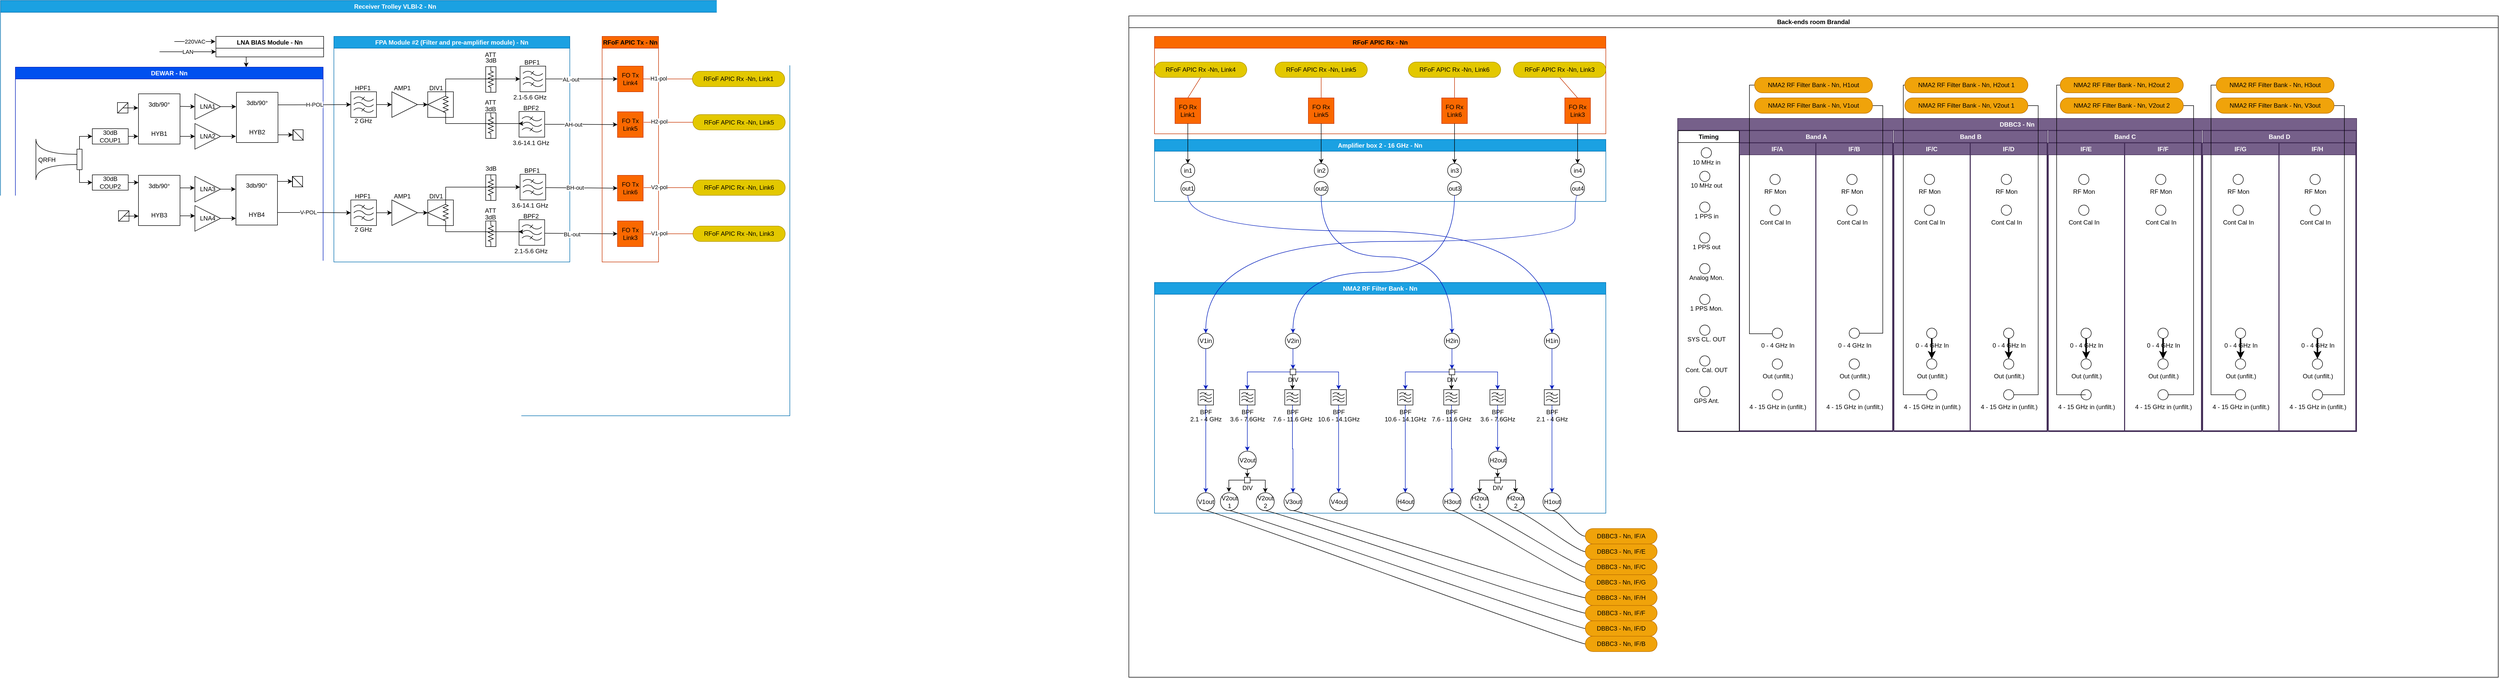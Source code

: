 <mxfile version="28.0.7">
  <diagram name="Page-1" id="zuOh0gFXci9iEd-Isngf">
    <mxGraphModel dx="5991" dy="2025" grid="1" gridSize="10" guides="1" tooltips="1" connect="1" arrows="1" fold="1" page="1" pageScale="1" pageWidth="1169" pageHeight="827" math="0" shadow="0">
      <root>
        <mxCell id="0" />
        <mxCell id="1" parent="0" />
        <mxCell id="nRKNMtCE4UJZil_roKws-1" value="Receiver Trolley VLBI-2 - Nn" style="swimlane;whiteSpace=wrap;html=1;fillColor=#1ba1e2;fontColor=#ffffff;strokeColor=#006EAF;" parent="1" vertex="1">
          <mxGeometry x="-2320" y="10" width="1539" height="810" as="geometry">
            <mxRectangle x="-1679" y="40" width="200" height="30" as="alternateBounds" />
          </mxGeometry>
        </mxCell>
        <mxCell id="nRKNMtCE4UJZil_roKws-2" value="LNA BIAS Module - Nn" style="swimlane;whiteSpace=wrap;html=1;" parent="nRKNMtCE4UJZil_roKws-1" vertex="1">
          <mxGeometry x="420" y="70" width="210" height="40" as="geometry" />
        </mxCell>
        <mxCell id="nRKNMtCE4UJZil_roKws-4" value="LAN" style="endArrow=classic;html=1;rounded=0;entryX=0;entryY=0.75;entryDx=0;entryDy=0;" parent="nRKNMtCE4UJZil_roKws-1" target="nRKNMtCE4UJZil_roKws-2" edge="1">
          <mxGeometry width="50" height="50" relative="1" as="geometry">
            <mxPoint x="310" y="100" as="sourcePoint" />
            <mxPoint x="380" y="100" as="targetPoint" />
          </mxGeometry>
        </mxCell>
        <mxCell id="nRKNMtCE4UJZil_roKws-69" value="FPA Module #2 (Filter and pre-amplifier module) - Nn" style="swimlane;whiteSpace=wrap;html=1;fillColor=#1ba1e2;fontColor=#ffffff;strokeColor=#006EAF;" parent="nRKNMtCE4UJZil_roKws-1" vertex="1">
          <mxGeometry x="650" y="70" width="460" height="440" as="geometry" />
        </mxCell>
        <mxCell id="nRKNMtCE4UJZil_roKws-97" style="edgeStyle=orthogonalEdgeStyle;rounded=0;orthogonalLoop=1;jettySize=auto;html=1;exitX=1;exitY=0.5;exitDx=0;exitDy=0;exitPerimeter=0;entryX=0;entryY=0.5;entryDx=0;entryDy=0;strokeColor=light-dark(#000000,#007FFF);" parent="nRKNMtCE4UJZil_roKws-69" source="nRKNMtCE4UJZil_roKws-70" target="nRKNMtCE4UJZil_roKws-76" edge="1">
          <mxGeometry relative="1" as="geometry" />
        </mxCell>
        <mxCell id="nRKNMtCE4UJZil_roKws-70" value="" style="verticalLabelPosition=bottom;shadow=0;dashed=0;align=center;html=1;verticalAlign=top;shape=mxgraph.electrical.abstract.filter;rotation=0;" parent="nRKNMtCE4UJZil_roKws-69" vertex="1">
          <mxGeometry x="33" y="108" width="50" height="50" as="geometry" />
        </mxCell>
        <mxCell id="nRKNMtCE4UJZil_roKws-72" value="" style="whiteSpace=wrap;html=1;aspect=fixed;rotation=0;" parent="nRKNMtCE4UJZil_roKws-69" vertex="1">
          <mxGeometry x="183" y="108" width="50" height="50" as="geometry" />
        </mxCell>
        <mxCell id="nRKNMtCE4UJZil_roKws-71" value="" style="pointerEvents=1;verticalLabelPosition=bottom;shadow=0;dashed=0;align=center;html=1;verticalAlign=top;shape=mxgraph.electrical.resistors.resistor_2;rotation=90;" parent="nRKNMtCE4UJZil_roKws-69" vertex="1">
          <mxGeometry x="193" y="128" width="50" height="10" as="geometry" />
        </mxCell>
        <mxCell id="nRKNMtCE4UJZil_roKws-73" value="" style="endArrow=none;html=1;rounded=0;exitX=0;exitY=0.5;exitDx=0;exitDy=0;entryX=0.167;entryY=0.5;entryDx=0;entryDy=0;entryPerimeter=0;" parent="nRKNMtCE4UJZil_roKws-69" source="nRKNMtCE4UJZil_roKws-72" target="nRKNMtCE4UJZil_roKws-71" edge="1">
          <mxGeometry width="50" height="50" relative="1" as="geometry">
            <mxPoint x="273" y="276" as="sourcePoint" />
            <mxPoint x="323" y="226" as="targetPoint" />
          </mxGeometry>
        </mxCell>
        <mxCell id="nRKNMtCE4UJZil_roKws-75" value="" style="endArrow=none;html=1;rounded=0;exitX=0;exitY=0.5;exitDx=0;exitDy=0;entryX=0.808;entryY=0.606;entryDx=0;entryDy=0;entryPerimeter=0;" parent="nRKNMtCE4UJZil_roKws-69" source="nRKNMtCE4UJZil_roKws-72" target="nRKNMtCE4UJZil_roKws-71" edge="1">
          <mxGeometry width="50" height="50" relative="1" as="geometry">
            <mxPoint x="183" y="190" as="sourcePoint" />
            <mxPoint x="218" y="176" as="targetPoint" />
          </mxGeometry>
        </mxCell>
        <mxCell id="nRKNMtCE4UJZil_roKws-98" style="edgeStyle=orthogonalEdgeStyle;rounded=0;orthogonalLoop=1;jettySize=auto;html=1;exitX=1;exitY=0.5;exitDx=0;exitDy=0;entryX=0;entryY=0.5;entryDx=0;entryDy=0;strokeColor=light-dark(#000000,#007FFF);" parent="nRKNMtCE4UJZil_roKws-69" source="nRKNMtCE4UJZil_roKws-76" target="nRKNMtCE4UJZil_roKws-72" edge="1">
          <mxGeometry relative="1" as="geometry" />
        </mxCell>
        <mxCell id="nRKNMtCE4UJZil_roKws-76" value="" style="triangle;whiteSpace=wrap;html=1;" parent="nRKNMtCE4UJZil_roKws-69" vertex="1">
          <mxGeometry x="113" y="108" width="50" height="50" as="geometry" />
        </mxCell>
        <mxCell id="nRKNMtCE4UJZil_roKws-77" value="HPF1" style="text;html=1;align=center;verticalAlign=middle;resizable=0;points=[];autosize=1;strokeColor=none;fillColor=none;" parent="nRKNMtCE4UJZil_roKws-69" vertex="1">
          <mxGeometry x="31" y="86" width="50" height="30" as="geometry" />
        </mxCell>
        <mxCell id="nRKNMtCE4UJZil_roKws-78" value="AMP1" style="text;html=1;align=center;verticalAlign=middle;resizable=0;points=[];autosize=1;strokeColor=none;fillColor=none;" parent="nRKNMtCE4UJZil_roKws-69" vertex="1">
          <mxGeometry x="103" y="86" width="60" height="30" as="geometry" />
        </mxCell>
        <mxCell id="nRKNMtCE4UJZil_roKws-79" value="DIV1" style="text;html=1;align=center;verticalAlign=middle;resizable=0;points=[];autosize=1;strokeColor=none;fillColor=none;" parent="nRKNMtCE4UJZil_roKws-69" vertex="1">
          <mxGeometry x="174" y="86" width="50" height="30" as="geometry" />
        </mxCell>
        <mxCell id="nRKNMtCE4UJZil_roKws-83" value="ATT" style="text;html=1;align=center;verticalAlign=middle;resizable=0;points=[];autosize=1;strokeColor=none;fillColor=none;" parent="nRKNMtCE4UJZil_roKws-69" vertex="1">
          <mxGeometry x="280" y="114" width="50" height="30" as="geometry" />
        </mxCell>
        <mxCell id="nRKNMtCE4UJZil_roKws-85" value="ATT" style="text;html=1;align=center;verticalAlign=middle;resizable=0;points=[];autosize=1;strokeColor=none;fillColor=none;" parent="nRKNMtCE4UJZil_roKws-69" vertex="1">
          <mxGeometry x="280" y="21" width="50" height="30" as="geometry" />
        </mxCell>
        <mxCell id="nRKNMtCE4UJZil_roKws-86" value="" style="rounded=0;whiteSpace=wrap;html=1;" parent="nRKNMtCE4UJZil_roKws-69" vertex="1">
          <mxGeometry x="296" y="59" width="20" height="50" as="geometry" />
        </mxCell>
        <mxCell id="nRKNMtCE4UJZil_roKws-87" value="" style="pointerEvents=1;verticalLabelPosition=bottom;shadow=0;dashed=0;align=center;html=1;verticalAlign=top;shape=mxgraph.electrical.resistors.resistor_2;rotation=90;" parent="nRKNMtCE4UJZil_roKws-69" vertex="1">
          <mxGeometry x="281" y="78.5" width="50" height="10" as="geometry" />
        </mxCell>
        <mxCell id="nRKNMtCE4UJZil_roKws-88" value="3dB" style="text;html=1;align=center;verticalAlign=middle;resizable=0;points=[];autosize=1;strokeColor=none;fillColor=none;" parent="nRKNMtCE4UJZil_roKws-69" vertex="1">
          <mxGeometry x="281" y="32" width="50" height="30" as="geometry" />
        </mxCell>
        <mxCell id="nRKNMtCE4UJZil_roKws-81" value="" style="rounded=0;whiteSpace=wrap;html=1;" parent="nRKNMtCE4UJZil_roKws-69" vertex="1">
          <mxGeometry x="296" y="149" width="20" height="50" as="geometry" />
        </mxCell>
        <mxCell id="nRKNMtCE4UJZil_roKws-82" value="" style="pointerEvents=1;verticalLabelPosition=bottom;shadow=0;dashed=0;align=center;html=1;verticalAlign=top;shape=mxgraph.electrical.resistors.resistor_2;rotation=90;" parent="nRKNMtCE4UJZil_roKws-69" vertex="1">
          <mxGeometry x="281" y="168.5" width="50" height="10" as="geometry" />
        </mxCell>
        <mxCell id="nRKNMtCE4UJZil_roKws-84" value="3dB" style="text;html=1;align=center;verticalAlign=middle;resizable=0;points=[];autosize=1;strokeColor=none;fillColor=none;" parent="nRKNMtCE4UJZil_roKws-69" vertex="1">
          <mxGeometry x="280" y="127" width="50" height="30" as="geometry" />
        </mxCell>
        <mxCell id="nRKNMtCE4UJZil_roKws-101" value="2.1-5.6 GHz" style="text;html=1;align=center;verticalAlign=middle;resizable=0;points=[];autosize=1;strokeColor=none;fillColor=none;" parent="nRKNMtCE4UJZil_roKws-69" vertex="1">
          <mxGeometry x="337" y="104" width="90" height="30" as="geometry" />
        </mxCell>
        <mxCell id="nRKNMtCE4UJZil_roKws-102" value="3.6-14.1 GHz" style="text;html=1;align=center;verticalAlign=middle;resizable=0;points=[];autosize=1;strokeColor=none;fillColor=none;" parent="nRKNMtCE4UJZil_roKws-69" vertex="1">
          <mxGeometry x="339" y="192.5" width="90" height="30" as="geometry" />
        </mxCell>
        <mxCell id="nRKNMtCE4UJZil_roKws-103" value="" style="verticalLabelPosition=bottom;shadow=0;dashed=0;align=center;html=1;verticalAlign=top;shape=mxgraph.electrical.abstract.filter;rotation=0;" parent="nRKNMtCE4UJZil_roKws-69" vertex="1">
          <mxGeometry x="361" y="146.5" width="50" height="50" as="geometry" />
        </mxCell>
        <mxCell id="nRKNMtCE4UJZil_roKws-104" value="BPF2" style="text;html=1;align=center;verticalAlign=middle;resizable=0;points=[];autosize=1;strokeColor=none;fillColor=none;" parent="nRKNMtCE4UJZil_roKws-69" vertex="1">
          <mxGeometry x="359" y="124.5" width="50" height="30" as="geometry" />
        </mxCell>
        <mxCell id="nRKNMtCE4UJZil_roKws-99" value="" style="verticalLabelPosition=bottom;shadow=0;dashed=0;align=center;html=1;verticalAlign=top;shape=mxgraph.electrical.abstract.filter;rotation=0;" parent="nRKNMtCE4UJZil_roKws-69" vertex="1">
          <mxGeometry x="363" y="58" width="50" height="50" as="geometry" />
        </mxCell>
        <mxCell id="nRKNMtCE4UJZil_roKws-100" value="BPF1" style="text;html=1;align=center;verticalAlign=middle;resizable=0;points=[];autosize=1;strokeColor=none;fillColor=none;" parent="nRKNMtCE4UJZil_roKws-69" vertex="1">
          <mxGeometry x="361" y="36" width="50" height="30" as="geometry" />
        </mxCell>
        <mxCell id="nRKNMtCE4UJZil_roKws-105" style="edgeStyle=orthogonalEdgeStyle;rounded=0;orthogonalLoop=1;jettySize=auto;html=1;exitX=0;exitY=0.5;exitDx=0;exitDy=0;exitPerimeter=0;entryX=0;entryY=0.5;entryDx=0;entryDy=0;entryPerimeter=0;strokeColor=light-dark(#000000,#007FFF);" parent="nRKNMtCE4UJZil_roKws-69" source="nRKNMtCE4UJZil_roKws-71" target="nRKNMtCE4UJZil_roKws-99" edge="1">
          <mxGeometry relative="1" as="geometry" />
        </mxCell>
        <mxCell id="nRKNMtCE4UJZil_roKws-108" style="edgeStyle=orthogonalEdgeStyle;rounded=0;orthogonalLoop=1;jettySize=auto;html=1;exitX=1;exitY=0.5;exitDx=0;exitDy=0;exitPerimeter=0;strokeColor=light-dark(#000000,#007FFF);" parent="nRKNMtCE4UJZil_roKws-69" source="nRKNMtCE4UJZil_roKws-71" edge="1">
          <mxGeometry relative="1" as="geometry">
            <mxPoint x="360" y="170" as="targetPoint" />
            <Array as="points">
              <mxPoint x="218" y="170" />
              <mxPoint x="361" y="170" />
            </Array>
          </mxGeometry>
        </mxCell>
        <mxCell id="nRKNMtCE4UJZil_roKws-112" style="edgeStyle=orthogonalEdgeStyle;rounded=0;orthogonalLoop=1;jettySize=auto;html=1;exitX=1;exitY=0.5;exitDx=0;exitDy=0;exitPerimeter=0;entryX=0;entryY=0.5;entryDx=0;entryDy=0;strokeColor=light-dark(#000000,#007FFF);" parent="nRKNMtCE4UJZil_roKws-69" source="nRKNMtCE4UJZil_roKws-113" target="nRKNMtCE4UJZil_roKws-119" edge="1">
          <mxGeometry relative="1" as="geometry" />
        </mxCell>
        <mxCell id="nRKNMtCE4UJZil_roKws-113" value="" style="verticalLabelPosition=bottom;shadow=0;dashed=0;align=center;html=1;verticalAlign=top;shape=mxgraph.electrical.abstract.filter;rotation=0;" parent="nRKNMtCE4UJZil_roKws-69" vertex="1">
          <mxGeometry x="33" y="319" width="50" height="50" as="geometry" />
        </mxCell>
        <mxCell id="nRKNMtCE4UJZil_roKws-114" value="" style="whiteSpace=wrap;html=1;aspect=fixed;rotation=0;" parent="nRKNMtCE4UJZil_roKws-69" vertex="1">
          <mxGeometry x="183" y="319" width="50" height="50" as="geometry" />
        </mxCell>
        <mxCell id="nRKNMtCE4UJZil_roKws-115" value="" style="pointerEvents=1;verticalLabelPosition=bottom;shadow=0;dashed=0;align=center;html=1;verticalAlign=top;shape=mxgraph.electrical.resistors.resistor_2;rotation=90;" parent="nRKNMtCE4UJZil_roKws-69" vertex="1">
          <mxGeometry x="193" y="339" width="50" height="10" as="geometry" />
        </mxCell>
        <mxCell id="nRKNMtCE4UJZil_roKws-116" value="" style="endArrow=none;html=1;rounded=0;exitX=0;exitY=0.5;exitDx=0;exitDy=0;entryX=0.167;entryY=0.5;entryDx=0;entryDy=0;entryPerimeter=0;" parent="nRKNMtCE4UJZil_roKws-69" source="nRKNMtCE4UJZil_roKws-114" target="nRKNMtCE4UJZil_roKws-115" edge="1">
          <mxGeometry width="50" height="50" relative="1" as="geometry">
            <mxPoint x="273" y="487" as="sourcePoint" />
            <mxPoint x="323" y="437" as="targetPoint" />
          </mxGeometry>
        </mxCell>
        <mxCell id="nRKNMtCE4UJZil_roKws-117" value="" style="endArrow=none;html=1;rounded=0;exitX=0;exitY=0.5;exitDx=0;exitDy=0;entryX=0.808;entryY=0.606;entryDx=0;entryDy=0;entryPerimeter=0;" parent="nRKNMtCE4UJZil_roKws-69" source="nRKNMtCE4UJZil_roKws-114" target="nRKNMtCE4UJZil_roKws-115" edge="1">
          <mxGeometry width="50" height="50" relative="1" as="geometry">
            <mxPoint x="183" y="401" as="sourcePoint" />
            <mxPoint x="218" y="387" as="targetPoint" />
          </mxGeometry>
        </mxCell>
        <mxCell id="nRKNMtCE4UJZil_roKws-118" style="edgeStyle=orthogonalEdgeStyle;rounded=0;orthogonalLoop=1;jettySize=auto;html=1;exitX=1;exitY=0.5;exitDx=0;exitDy=0;entryX=0;entryY=0.5;entryDx=0;entryDy=0;strokeColor=light-dark(#000000,#007FFF);" parent="nRKNMtCE4UJZil_roKws-69" source="nRKNMtCE4UJZil_roKws-119" target="nRKNMtCE4UJZil_roKws-114" edge="1">
          <mxGeometry relative="1" as="geometry" />
        </mxCell>
        <mxCell id="nRKNMtCE4UJZil_roKws-119" value="" style="triangle;whiteSpace=wrap;html=1;" parent="nRKNMtCE4UJZil_roKws-69" vertex="1">
          <mxGeometry x="113" y="319" width="50" height="50" as="geometry" />
        </mxCell>
        <mxCell id="nRKNMtCE4UJZil_roKws-120" value="HPF1" style="text;html=1;align=center;verticalAlign=middle;resizable=0;points=[];autosize=1;strokeColor=none;fillColor=none;" parent="nRKNMtCE4UJZil_roKws-69" vertex="1">
          <mxGeometry x="31" y="297" width="50" height="30" as="geometry" />
        </mxCell>
        <mxCell id="nRKNMtCE4UJZil_roKws-121" value="AMP1" style="text;html=1;align=center;verticalAlign=middle;resizable=0;points=[];autosize=1;strokeColor=none;fillColor=none;" parent="nRKNMtCE4UJZil_roKws-69" vertex="1">
          <mxGeometry x="103" y="297" width="60" height="30" as="geometry" />
        </mxCell>
        <mxCell id="nRKNMtCE4UJZil_roKws-122" value="DIV1" style="text;html=1;align=center;verticalAlign=middle;resizable=0;points=[];autosize=1;strokeColor=none;fillColor=none;" parent="nRKNMtCE4UJZil_roKws-69" vertex="1">
          <mxGeometry x="174" y="297" width="50" height="30" as="geometry" />
        </mxCell>
        <mxCell id="nRKNMtCE4UJZil_roKws-123" value="ATT" style="text;html=1;align=center;verticalAlign=middle;resizable=0;points=[];autosize=1;strokeColor=none;fillColor=none;" parent="nRKNMtCE4UJZil_roKws-69" vertex="1">
          <mxGeometry x="280" y="325" width="50" height="30" as="geometry" />
        </mxCell>
        <mxCell id="nRKNMtCE4UJZil_roKws-124" value="" style="rounded=0;whiteSpace=wrap;html=1;" parent="nRKNMtCE4UJZil_roKws-69" vertex="1">
          <mxGeometry x="296" y="270" width="20" height="50" as="geometry" />
        </mxCell>
        <mxCell id="nRKNMtCE4UJZil_roKws-125" value="" style="pointerEvents=1;verticalLabelPosition=bottom;shadow=0;dashed=0;align=center;html=1;verticalAlign=top;shape=mxgraph.electrical.resistors.resistor_2;rotation=90;" parent="nRKNMtCE4UJZil_roKws-69" vertex="1">
          <mxGeometry x="281" y="289.5" width="50" height="10" as="geometry" />
        </mxCell>
        <mxCell id="nRKNMtCE4UJZil_roKws-126" value="3dB" style="text;html=1;align=center;verticalAlign=middle;resizable=0;points=[];autosize=1;strokeColor=none;fillColor=none;" parent="nRKNMtCE4UJZil_roKws-69" vertex="1">
          <mxGeometry x="281" y="243" width="50" height="30" as="geometry" />
        </mxCell>
        <mxCell id="nRKNMtCE4UJZil_roKws-127" value="" style="rounded=0;whiteSpace=wrap;html=1;" parent="nRKNMtCE4UJZil_roKws-69" vertex="1">
          <mxGeometry x="296" y="360" width="20" height="50" as="geometry" />
        </mxCell>
        <mxCell id="nRKNMtCE4UJZil_roKws-128" value="" style="pointerEvents=1;verticalLabelPosition=bottom;shadow=0;dashed=0;align=center;html=1;verticalAlign=top;shape=mxgraph.electrical.resistors.resistor_2;rotation=90;" parent="nRKNMtCE4UJZil_roKws-69" vertex="1">
          <mxGeometry x="281" y="379.5" width="50" height="10" as="geometry" />
        </mxCell>
        <mxCell id="nRKNMtCE4UJZil_roKws-129" value="3dB" style="text;html=1;align=center;verticalAlign=middle;resizable=0;points=[];autosize=1;strokeColor=none;fillColor=none;" parent="nRKNMtCE4UJZil_roKws-69" vertex="1">
          <mxGeometry x="280" y="338" width="50" height="30" as="geometry" />
        </mxCell>
        <mxCell id="nRKNMtCE4UJZil_roKws-130" value="3.6-14.1 GHz" style="text;html=1;align=center;verticalAlign=middle;resizable=0;points=[];autosize=1;strokeColor=none;fillColor=none;" parent="nRKNMtCE4UJZil_roKws-69" vertex="1">
          <mxGeometry x="337" y="315" width="90" height="30" as="geometry" />
        </mxCell>
        <mxCell id="nRKNMtCE4UJZil_roKws-131" value="2.1-5.6 GHz" style="text;html=1;align=center;verticalAlign=middle;resizable=0;points=[];autosize=1;strokeColor=none;fillColor=none;" parent="nRKNMtCE4UJZil_roKws-69" vertex="1">
          <mxGeometry x="339" y="403.5" width="90" height="30" as="geometry" />
        </mxCell>
        <mxCell id="nRKNMtCE4UJZil_roKws-132" value="" style="verticalLabelPosition=bottom;shadow=0;dashed=0;align=center;html=1;verticalAlign=top;shape=mxgraph.electrical.abstract.filter;rotation=0;" parent="nRKNMtCE4UJZil_roKws-69" vertex="1">
          <mxGeometry x="361" y="357.5" width="50" height="50" as="geometry" />
        </mxCell>
        <mxCell id="nRKNMtCE4UJZil_roKws-133" value="BPF2" style="text;html=1;align=center;verticalAlign=middle;resizable=0;points=[];autosize=1;strokeColor=none;fillColor=none;" parent="nRKNMtCE4UJZil_roKws-69" vertex="1">
          <mxGeometry x="359" y="335.5" width="50" height="30" as="geometry" />
        </mxCell>
        <mxCell id="nRKNMtCE4UJZil_roKws-134" value="" style="verticalLabelPosition=bottom;shadow=0;dashed=0;align=center;html=1;verticalAlign=top;shape=mxgraph.electrical.abstract.filter;rotation=0;" parent="nRKNMtCE4UJZil_roKws-69" vertex="1">
          <mxGeometry x="363" y="269" width="50" height="50" as="geometry" />
        </mxCell>
        <mxCell id="nRKNMtCE4UJZil_roKws-135" value="BPF1" style="text;html=1;align=center;verticalAlign=middle;resizable=0;points=[];autosize=1;strokeColor=none;fillColor=none;" parent="nRKNMtCE4UJZil_roKws-69" vertex="1">
          <mxGeometry x="361" y="247" width="50" height="30" as="geometry" />
        </mxCell>
        <mxCell id="nRKNMtCE4UJZil_roKws-136" style="edgeStyle=orthogonalEdgeStyle;rounded=0;orthogonalLoop=1;jettySize=auto;html=1;exitX=0;exitY=0.5;exitDx=0;exitDy=0;exitPerimeter=0;entryX=0;entryY=0.5;entryDx=0;entryDy=0;entryPerimeter=0;strokeColor=light-dark(#000000,#007FFF);" parent="nRKNMtCE4UJZil_roKws-69" source="nRKNMtCE4UJZil_roKws-115" target="nRKNMtCE4UJZil_roKws-134" edge="1">
          <mxGeometry relative="1" as="geometry" />
        </mxCell>
        <mxCell id="nRKNMtCE4UJZil_roKws-137" style="edgeStyle=orthogonalEdgeStyle;rounded=0;orthogonalLoop=1;jettySize=auto;html=1;exitX=1;exitY=0.5;exitDx=0;exitDy=0;exitPerimeter=0;strokeColor=light-dark(#000000,#007FFF);" parent="nRKNMtCE4UJZil_roKws-69" source="nRKNMtCE4UJZil_roKws-115" edge="1">
          <mxGeometry relative="1" as="geometry">
            <mxPoint x="360" y="381" as="targetPoint" />
            <Array as="points">
              <mxPoint x="218" y="381" />
              <mxPoint x="361" y="381" />
            </Array>
          </mxGeometry>
        </mxCell>
        <mxCell id="nRKNMtCE4UJZil_roKws-139" value="2 GHz" style="text;html=1;align=center;verticalAlign=middle;resizable=0;points=[];autosize=1;strokeColor=none;fillColor=none;" parent="nRKNMtCE4UJZil_roKws-69" vertex="1">
          <mxGeometry x="27" y="361.5" width="60" height="30" as="geometry" />
        </mxCell>
        <mxCell id="nRKNMtCE4UJZil_roKws-140" style="edgeStyle=orthogonalEdgeStyle;rounded=0;orthogonalLoop=1;jettySize=auto;html=1;exitX=1;exitY=0.5;exitDx=0;exitDy=0;exitPerimeter=0;entryX=0;entryY=0.5;entryDx=0;entryDy=0;strokeColor=light-dark(#000000,#007FFF);" parent="nRKNMtCE4UJZil_roKws-1" target="gsH8v4CyxxgRTx1_KSfT-8" edge="1">
          <mxGeometry relative="1" as="geometry">
            <mxPoint x="1063" y="365" as="sourcePoint" />
            <mxPoint x="1140" y="365" as="targetPoint" />
          </mxGeometry>
        </mxCell>
        <mxCell id="KT0-w9pY_DYRxzX84fyc-4" value="BH-out" style="edgeLabel;html=1;align=center;verticalAlign=middle;resizable=0;points=[];" parent="nRKNMtCE4UJZil_roKws-140" vertex="1" connectable="0">
          <mxGeometry x="-0.199" y="1" relative="1" as="geometry">
            <mxPoint as="offset" />
          </mxGeometry>
        </mxCell>
        <mxCell id="nRKNMtCE4UJZil_roKws-143" style="edgeStyle=orthogonalEdgeStyle;rounded=0;orthogonalLoop=1;jettySize=auto;html=1;exitX=1;exitY=0.5;exitDx=0;exitDy=0;exitPerimeter=0;entryX=0;entryY=0.5;entryDx=0;entryDy=0;strokeColor=light-dark(#000000,#007FFF);" parent="nRKNMtCE4UJZil_roKws-1" target="gsH8v4CyxxgRTx1_KSfT-9" edge="1">
          <mxGeometry relative="1" as="geometry">
            <mxPoint x="1061" y="454" as="sourcePoint" />
            <mxPoint x="1140" y="454" as="targetPoint" />
          </mxGeometry>
        </mxCell>
        <mxCell id="KT0-w9pY_DYRxzX84fyc-5" value="BL-out" style="edgeLabel;html=1;align=center;verticalAlign=middle;resizable=0;points=[];" parent="nRKNMtCE4UJZil_roKws-143" vertex="1" connectable="0">
          <mxGeometry x="-0.263" y="-1" relative="1" as="geometry">
            <mxPoint as="offset" />
          </mxGeometry>
        </mxCell>
        <mxCell id="nRKNMtCE4UJZil_roKws-3" value="220VAC" style="endArrow=classic;html=1;rounded=0;entryX=0;entryY=0.5;entryDx=0;entryDy=0;" parent="1" edge="1">
          <mxGeometry width="50" height="50" relative="1" as="geometry">
            <mxPoint x="-1981" y="90" as="sourcePoint" />
            <mxPoint x="-1901" y="90" as="targetPoint" />
          </mxGeometry>
        </mxCell>
        <mxCell id="nRKNMtCE4UJZil_roKws-5" value="DEWAR - Nn" style="swimlane;whiteSpace=wrap;html=1;fillColor=#0050ef;fontColor=#ffffff;strokeColor=#001DBC;" parent="1" vertex="1">
          <mxGeometry x="-2291" y="140" width="600" height="380" as="geometry">
            <mxRectangle x="-960" y="310" width="80" height="30" as="alternateBounds" />
          </mxGeometry>
        </mxCell>
        <mxCell id="nRKNMtCE4UJZil_roKws-6" value="" style="endArrow=none;html=1;rounded=0;edgeStyle=orthogonalEdgeStyle;curved=1;" parent="nRKNMtCE4UJZil_roKws-5" edge="1">
          <mxGeometry width="50" height="50" relative="1" as="geometry">
            <mxPoint x="40" y="220" as="sourcePoint" />
            <mxPoint x="40" y="140" as="targetPoint" />
          </mxGeometry>
        </mxCell>
        <mxCell id="nRKNMtCE4UJZil_roKws-10" value="" style="endArrow=none;html=1;rounded=0;edgeStyle=orthogonalEdgeStyle;curved=1;" parent="nRKNMtCE4UJZil_roKws-5" edge="1">
          <mxGeometry width="50" height="50" relative="1" as="geometry">
            <mxPoint x="120" y="170" as="sourcePoint" />
            <mxPoint x="40" y="140" as="targetPoint" />
            <Array as="points">
              <mxPoint x="120" y="170" />
              <mxPoint x="40" y="170" />
            </Array>
          </mxGeometry>
        </mxCell>
        <mxCell id="nRKNMtCE4UJZil_roKws-11" value="" style="endArrow=none;html=1;rounded=0;edgeStyle=orthogonalEdgeStyle;curved=1;" parent="nRKNMtCE4UJZil_roKws-5" edge="1">
          <mxGeometry width="50" height="50" relative="1" as="geometry">
            <mxPoint x="120" y="190" as="sourcePoint" />
            <mxPoint x="40" y="220" as="targetPoint" />
            <Array as="points">
              <mxPoint x="120" y="190" />
              <mxPoint x="40" y="190" />
            </Array>
          </mxGeometry>
        </mxCell>
        <mxCell id="nRKNMtCE4UJZil_roKws-18" value="" style="whiteSpace=wrap;html=1;aspect=fixed;rotation=0;" parent="nRKNMtCE4UJZil_roKws-5" vertex="1">
          <mxGeometry x="199" y="69" width="20" height="20" as="geometry" />
        </mxCell>
        <mxCell id="nRKNMtCE4UJZil_roKws-21" value="" style="verticalLabelPosition=bottom;verticalAlign=top;html=1;shape=mxgraph.basic.orthogonal_triangle;rotation=-90;fillColor=light-dark(#FFFFFF,#FFFFFF);fillStyle=solid;" parent="nRKNMtCE4UJZil_roKws-5" vertex="1">
          <mxGeometry x="199.5" y="69.5" width="20" height="20" as="geometry" />
        </mxCell>
        <mxCell id="nRKNMtCE4UJZil_roKws-31" style="edgeStyle=orthogonalEdgeStyle;rounded=0;orthogonalLoop=1;jettySize=auto;html=1;exitX=1;exitY=0.75;exitDx=0;exitDy=0;entryX=0;entryY=0.5;entryDx=0;entryDy=0;strokeColor=light-dark(#000000,#007FFF);" parent="nRKNMtCE4UJZil_roKws-5" source="nRKNMtCE4UJZil_roKws-24" target="nRKNMtCE4UJZil_roKws-30" edge="1">
          <mxGeometry relative="1" as="geometry">
            <Array as="points">
              <mxPoint x="321" y="135" />
            </Array>
          </mxGeometry>
        </mxCell>
        <mxCell id="nRKNMtCE4UJZil_roKws-33" style="edgeStyle=orthogonalEdgeStyle;rounded=0;orthogonalLoop=1;jettySize=auto;html=1;exitX=1;exitY=0.25;exitDx=0;exitDy=0;entryX=0;entryY=0.5;entryDx=0;entryDy=0;strokeColor=light-dark(#000000,#007FFF);" parent="nRKNMtCE4UJZil_roKws-5" source="nRKNMtCE4UJZil_roKws-24" target="nRKNMtCE4UJZil_roKws-29" edge="1">
          <mxGeometry relative="1" as="geometry">
            <Array as="points">
              <mxPoint x="350" y="76" />
            </Array>
          </mxGeometry>
        </mxCell>
        <mxCell id="nRKNMtCE4UJZil_roKws-24" value="&lt;div&gt;3db/90°&lt;/div&gt;&lt;div&gt;&lt;br&gt;&lt;/div&gt;&lt;div&gt;&lt;br&gt;&lt;/div&gt;&lt;div&gt;&lt;br&gt;&lt;/div&gt;&lt;div&gt;HYB1&lt;/div&gt;" style="rounded=0;whiteSpace=wrap;html=1;" parent="nRKNMtCE4UJZil_roKws-5" vertex="1">
          <mxGeometry x="240" y="52" width="81" height="98" as="geometry" />
        </mxCell>
        <mxCell id="nRKNMtCE4UJZil_roKws-25" value="&lt;div&gt;30dB&lt;/div&gt;&lt;div&gt;COUP1&lt;/div&gt;" style="rounded=0;whiteSpace=wrap;html=1;" parent="nRKNMtCE4UJZil_roKws-5" vertex="1">
          <mxGeometry x="150" y="120" width="70" height="30" as="geometry" />
        </mxCell>
        <mxCell id="nRKNMtCE4UJZil_roKws-27" style="edgeStyle=orthogonalEdgeStyle;rounded=0;orthogonalLoop=1;jettySize=auto;html=1;exitX=1;exitY=0.5;exitDx=0;exitDy=0;entryX=-0.008;entryY=0.857;entryDx=0;entryDy=0;entryPerimeter=0;strokeColor=light-dark(#000000,#007FFF);" parent="nRKNMtCE4UJZil_roKws-5" source="nRKNMtCE4UJZil_roKws-25" target="nRKNMtCE4UJZil_roKws-24" edge="1">
          <mxGeometry relative="1" as="geometry" />
        </mxCell>
        <mxCell id="nRKNMtCE4UJZil_roKws-28" style="edgeStyle=orthogonalEdgeStyle;rounded=0;orthogonalLoop=1;jettySize=auto;html=1;exitX=0.5;exitY=0.5;exitDx=0;exitDy=0;exitPerimeter=0;entryX=-0.008;entryY=0.276;entryDx=0;entryDy=0;entryPerimeter=0;strokeColor=light-dark(#000000,#007FFF);" parent="nRKNMtCE4UJZil_roKws-5" source="nRKNMtCE4UJZil_roKws-21" target="nRKNMtCE4UJZil_roKws-24" edge="1">
          <mxGeometry relative="1" as="geometry" />
        </mxCell>
        <mxCell id="nRKNMtCE4UJZil_roKws-29" value="LNA1" style="triangle;whiteSpace=wrap;html=1;" parent="nRKNMtCE4UJZil_roKws-5" vertex="1">
          <mxGeometry x="350" y="52" width="50" height="50" as="geometry" />
        </mxCell>
        <mxCell id="nRKNMtCE4UJZil_roKws-30" value="LNA2" style="triangle;whiteSpace=wrap;html=1;" parent="nRKNMtCE4UJZil_roKws-5" vertex="1">
          <mxGeometry x="350" y="110" width="50" height="50" as="geometry" />
        </mxCell>
        <mxCell id="nRKNMtCE4UJZil_roKws-54" value="&lt;div&gt;3db/90°&lt;/div&gt;&lt;div&gt;&lt;br&gt;&lt;/div&gt;&lt;div&gt;&lt;br&gt;&lt;/div&gt;&lt;div&gt;&lt;br&gt;&lt;/div&gt;&lt;div&gt;HYB4&lt;/div&gt;" style="rounded=0;whiteSpace=wrap;html=1;flipV=0;flipH=0;" parent="nRKNMtCE4UJZil_roKws-5" vertex="1">
          <mxGeometry x="430" y="210" width="81" height="98" as="geometry" />
        </mxCell>
        <mxCell id="nRKNMtCE4UJZil_roKws-51" value="LNA3" style="triangle;whiteSpace=wrap;html=1;flipV=0;flipH=0;" parent="nRKNMtCE4UJZil_roKws-5" vertex="1">
          <mxGeometry x="350" y="213" width="50" height="50" as="geometry" />
        </mxCell>
        <mxCell id="nRKNMtCE4UJZil_roKws-55" style="edgeStyle=orthogonalEdgeStyle;rounded=0;orthogonalLoop=1;jettySize=auto;html=1;exitX=1;exitY=0.5;exitDx=0;exitDy=0;entryX=-0.008;entryY=0.276;entryDx=0;entryDy=0;entryPerimeter=0;strokeColor=light-dark(#000000,#007FFF);" parent="nRKNMtCE4UJZil_roKws-5" source="nRKNMtCE4UJZil_roKws-51" target="nRKNMtCE4UJZil_roKws-54" edge="1">
          <mxGeometry relative="1" as="geometry">
            <mxPoint x="492.6" y="331.981" as="sourcePoint" />
          </mxGeometry>
        </mxCell>
        <mxCell id="nRKNMtCE4UJZil_roKws-52" value="LNA4" style="triangle;whiteSpace=wrap;html=1;flipV=0;flipH=0;" parent="nRKNMtCE4UJZil_roKws-5" vertex="1">
          <mxGeometry x="350" y="270" width="50" height="50" as="geometry" />
        </mxCell>
        <mxCell id="nRKNMtCE4UJZil_roKws-64" style="edgeStyle=orthogonalEdgeStyle;rounded=0;orthogonalLoop=1;jettySize=auto;html=1;exitX=1;exitY=0.5;exitDx=0;exitDy=0;entryX=0;entryY=0.867;entryDx=0;entryDy=0;entryPerimeter=0;strokeColor=light-dark(#000000,#007FFF);" parent="nRKNMtCE4UJZil_roKws-5" source="nRKNMtCE4UJZil_roKws-52" target="nRKNMtCE4UJZil_roKws-54" edge="1">
          <mxGeometry relative="1" as="geometry" />
        </mxCell>
        <mxCell id="nRKNMtCE4UJZil_roKws-66" style="edgeStyle=orthogonalEdgeStyle;rounded=0;orthogonalLoop=1;jettySize=auto;html=1;exitX=1;exitY=0.75;exitDx=0;exitDy=0;strokeColor=light-dark(#000000,#007FFF);" parent="nRKNMtCE4UJZil_roKws-5" source="nRKNMtCE4UJZil_roKws-47" edge="1">
          <mxGeometry relative="1" as="geometry">
            <mxPoint x="350" y="290" as="targetPoint" />
            <Array as="points">
              <mxPoint x="321" y="290" />
              <mxPoint x="350" y="290" />
            </Array>
          </mxGeometry>
        </mxCell>
        <mxCell id="nRKNMtCE4UJZil_roKws-47" value="&lt;div&gt;3db/90°&lt;/div&gt;&lt;div&gt;&lt;br&gt;&lt;/div&gt;&lt;div&gt;&lt;br&gt;&lt;/div&gt;&lt;div&gt;&lt;br&gt;&lt;/div&gt;&lt;div&gt;HYB3&lt;/div&gt;" style="rounded=0;whiteSpace=wrap;html=1;flipV=0;flipH=0;" parent="nRKNMtCE4UJZil_roKws-5" vertex="1">
          <mxGeometry x="240" y="211" width="81" height="98" as="geometry" />
        </mxCell>
        <mxCell id="nRKNMtCE4UJZil_roKws-65" style="edgeStyle=orthogonalEdgeStyle;rounded=0;orthogonalLoop=1;jettySize=auto;html=1;exitX=1;exitY=0.25;exitDx=0;exitDy=0;entryX=-0.009;entryY=0.44;entryDx=0;entryDy=0;entryPerimeter=0;strokeColor=light-dark(#000000,#007FFF);" parent="nRKNMtCE4UJZil_roKws-5" source="nRKNMtCE4UJZil_roKws-47" target="nRKNMtCE4UJZil_roKws-51" edge="1">
          <mxGeometry relative="1" as="geometry" />
        </mxCell>
        <mxCell id="nRKNMtCE4UJZil_roKws-48" value="&lt;div&gt;30dB&lt;/div&gt;&lt;div&gt;COUP2&lt;/div&gt;" style="rounded=0;whiteSpace=wrap;html=1;flipV=0;flipH=0;" parent="nRKNMtCE4UJZil_roKws-5" vertex="1">
          <mxGeometry x="150" y="210" width="70" height="30" as="geometry" />
        </mxCell>
        <mxCell id="nRKNMtCE4UJZil_roKws-67" style="edgeStyle=orthogonalEdgeStyle;rounded=0;orthogonalLoop=1;jettySize=auto;html=1;exitX=1;exitY=0.5;exitDx=0;exitDy=0;entryX=0;entryY=0.144;entryDx=0;entryDy=0;entryPerimeter=0;strokeColor=light-dark(#000000,#007FFF);" parent="nRKNMtCE4UJZil_roKws-5" source="nRKNMtCE4UJZil_roKws-48" target="nRKNMtCE4UJZil_roKws-47" edge="1">
          <mxGeometry relative="1" as="geometry" />
        </mxCell>
        <mxCell id="nRKNMtCE4UJZil_roKws-12" value="QRFH" style="text;html=1;align=center;verticalAlign=middle;resizable=0;points=[];autosize=1;strokeColor=none;fillColor=none;" parent="1" vertex="1">
          <mxGeometry x="-2260" y="306" width="60" height="30" as="geometry" />
        </mxCell>
        <mxCell id="nRKNMtCE4UJZil_roKws-26" style="edgeStyle=orthogonalEdgeStyle;rounded=0;orthogonalLoop=1;jettySize=auto;html=1;exitX=0.5;exitY=0;exitDx=0;exitDy=0;entryX=0;entryY=0.5;entryDx=0;entryDy=0;strokeColor=light-dark(#000000,#007FFF);" parent="1" source="nRKNMtCE4UJZil_roKws-14" target="nRKNMtCE4UJZil_roKws-25" edge="1">
          <mxGeometry relative="1" as="geometry">
            <Array as="points">
              <mxPoint x="-2166" y="275" />
            </Array>
          </mxGeometry>
        </mxCell>
        <mxCell id="nRKNMtCE4UJZil_roKws-111" style="edgeStyle=orthogonalEdgeStyle;rounded=0;orthogonalLoop=1;jettySize=auto;html=1;exitX=0.5;exitY=1;exitDx=0;exitDy=0;entryX=0;entryY=0.5;entryDx=0;entryDy=0;strokeColor=light-dark(#000000,#007FFF);" parent="1" source="nRKNMtCE4UJZil_roKws-14" target="nRKNMtCE4UJZil_roKws-48" edge="1">
          <mxGeometry relative="1" as="geometry">
            <Array as="points">
              <mxPoint x="-2166" y="365" />
            </Array>
          </mxGeometry>
        </mxCell>
        <mxCell id="nRKNMtCE4UJZil_roKws-14" value="" style="rounded=0;whiteSpace=wrap;html=1;" parent="1" vertex="1">
          <mxGeometry x="-2171" y="300" width="10" height="40" as="geometry" />
        </mxCell>
        <mxCell id="nRKNMtCE4UJZil_roKws-34" style="edgeStyle=orthogonalEdgeStyle;rounded=0;orthogonalLoop=1;jettySize=auto;html=1;exitX=1;exitY=0.75;exitDx=0;exitDy=0;entryX=0;entryY=0.5;entryDx=0;entryDy=0;strokeColor=light-dark(#000000,#007FFF);" parent="1" source="nRKNMtCE4UJZil_roKws-36" edge="1">
          <mxGeometry relative="1" as="geometry">
            <mxPoint x="-1750" y="272" as="targetPoint" />
            <Array as="points">
              <mxPoint x="-1779" y="272" />
            </Array>
          </mxGeometry>
        </mxCell>
        <mxCell id="nRKNMtCE4UJZil_roKws-35" value="H-POL" style="edgeStyle=orthogonalEdgeStyle;rounded=0;orthogonalLoop=1;jettySize=auto;html=1;exitX=1;exitY=0.25;exitDx=0;exitDy=0;entryX=0;entryY=0.5;entryDx=0;entryDy=0;entryPerimeter=0;strokeColor=light-dark(#000000,#007FFF);" parent="1" source="nRKNMtCE4UJZil_roKws-36" target="nRKNMtCE4UJZil_roKws-70" edge="1">
          <mxGeometry relative="1" as="geometry">
            <mxPoint x="-1651" y="214" as="targetPoint" />
            <Array as="points">
              <mxPoint x="-1750" y="214" />
            </Array>
          </mxGeometry>
        </mxCell>
        <mxCell id="nRKNMtCE4UJZil_roKws-36" value="&lt;div&gt;3db/90°&lt;/div&gt;&lt;div&gt;&lt;br&gt;&lt;/div&gt;&lt;div&gt;&lt;br&gt;&lt;/div&gt;&lt;div&gt;&lt;br&gt;&lt;/div&gt;&lt;div&gt;HYB2&lt;/div&gt;" style="rounded=0;whiteSpace=wrap;html=1;" parent="1" vertex="1">
          <mxGeometry x="-1860" y="189" width="81" height="98" as="geometry" />
        </mxCell>
        <mxCell id="nRKNMtCE4UJZil_roKws-38" style="edgeStyle=orthogonalEdgeStyle;rounded=0;orthogonalLoop=1;jettySize=auto;html=1;exitX=1;exitY=0.5;exitDx=0;exitDy=0;entryX=-0.008;entryY=0.276;entryDx=0;entryDy=0;entryPerimeter=0;strokeColor=light-dark(#000000,#007FFF);" parent="1" source="nRKNMtCE4UJZil_roKws-29" target="nRKNMtCE4UJZil_roKws-36" edge="1">
          <mxGeometry relative="1" as="geometry">
            <mxPoint x="-1890" y="217" as="sourcePoint" />
          </mxGeometry>
        </mxCell>
        <mxCell id="nRKNMtCE4UJZil_roKws-39" style="edgeStyle=orthogonalEdgeStyle;rounded=0;orthogonalLoop=1;jettySize=auto;html=1;exitX=1;exitY=0.5;exitDx=0;exitDy=0;strokeColor=light-dark(#000000,#007FFF);" parent="1" source="nRKNMtCE4UJZil_roKws-30" edge="1">
          <mxGeometry relative="1" as="geometry">
            <mxPoint x="-1911" y="321" as="sourcePoint" />
            <mxPoint x="-1861" y="275" as="targetPoint" />
            <Array as="points">
              <mxPoint x="-1881" y="275" />
              <mxPoint x="-1881" y="275" />
            </Array>
          </mxGeometry>
        </mxCell>
        <mxCell id="nRKNMtCE4UJZil_roKws-40" value="" style="whiteSpace=wrap;html=1;aspect=fixed;rotation=0;" parent="1" vertex="1">
          <mxGeometry x="-1750" y="262" width="20" height="20" as="geometry" />
        </mxCell>
        <mxCell id="nRKNMtCE4UJZil_roKws-41" value="" style="verticalLabelPosition=bottom;verticalAlign=top;html=1;shape=mxgraph.basic.orthogonal_triangle;rotation=0;fillColor=light-dark(#FFFFFF,#FFFFFF);fillStyle=solid;" parent="1" vertex="1">
          <mxGeometry x="-1749.5" y="262.5" width="20" height="20" as="geometry" />
        </mxCell>
        <mxCell id="nRKNMtCE4UJZil_roKws-42" style="edgeStyle=orthogonalEdgeStyle;rounded=0;orthogonalLoop=1;jettySize=auto;html=1;exitX=0.25;exitY=1;exitDx=0;exitDy=0;entryX=0.75;entryY=0;entryDx=0;entryDy=0;" parent="1" source="nRKNMtCE4UJZil_roKws-2" target="nRKNMtCE4UJZil_roKws-5" edge="1">
          <mxGeometry relative="1" as="geometry" />
        </mxCell>
        <mxCell id="nRKNMtCE4UJZil_roKws-43" value="" style="whiteSpace=wrap;html=1;aspect=fixed;rotation=0;flipV=0;flipH=0;" parent="1" vertex="1">
          <mxGeometry x="-2090" y="420" width="20" height="20" as="geometry" />
        </mxCell>
        <mxCell id="nRKNMtCE4UJZil_roKws-44" value="" style="verticalLabelPosition=bottom;verticalAlign=top;html=1;shape=mxgraph.basic.orthogonal_triangle;rotation=-90;fillColor=light-dark(#FFFFFF,#FFFFFF);fillStyle=solid;flipV=0;flipH=0;" parent="1" vertex="1">
          <mxGeometry x="-2089.5" y="420.5" width="20" height="20" as="geometry" />
        </mxCell>
        <mxCell id="nRKNMtCE4UJZil_roKws-57" value="" style="whiteSpace=wrap;html=1;aspect=fixed;rotation=0;flipV=0;flipH=0;" parent="1" vertex="1">
          <mxGeometry x="-1751" y="353" width="20" height="20" as="geometry" />
        </mxCell>
        <mxCell id="nRKNMtCE4UJZil_roKws-58" value="" style="verticalLabelPosition=bottom;verticalAlign=top;html=1;shape=mxgraph.basic.orthogonal_triangle;rotation=0;fillColor=light-dark(#FFFFFF,#FFFFFF);fillStyle=solid;flipV=0;flipH=0;" parent="1" vertex="1">
          <mxGeometry x="-1750.5" y="353.5" width="20" height="20" as="geometry" />
        </mxCell>
        <mxCell id="nRKNMtCE4UJZil_roKws-59" style="edgeStyle=orthogonalEdgeStyle;rounded=0;orthogonalLoop=1;jettySize=auto;html=1;exitX=0.997;exitY=0.132;exitDx=0;exitDy=0;entryX=0;entryY=0.5;entryDx=0;entryDy=0;strokeColor=light-dark(#000000,#007FFF);exitPerimeter=0;" parent="1" source="nRKNMtCE4UJZil_roKws-54" edge="1">
          <mxGeometry relative="1" as="geometry">
            <mxPoint x="-1751" y="363" as="targetPoint" />
            <Array as="points" />
            <mxPoint x="-1780" y="354" as="sourcePoint" />
          </mxGeometry>
        </mxCell>
        <mxCell id="nRKNMtCE4UJZil_roKws-68" style="edgeStyle=orthogonalEdgeStyle;rounded=0;orthogonalLoop=1;jettySize=auto;html=1;exitX=0.5;exitY=0.5;exitDx=0;exitDy=0;exitPerimeter=0;entryX=0;entryY=0.81;entryDx=0;entryDy=0;entryPerimeter=0;strokeColor=light-dark(#000000,#007FFF);" parent="1" source="nRKNMtCE4UJZil_roKws-44" target="nRKNMtCE4UJZil_roKws-47" edge="1">
          <mxGeometry relative="1" as="geometry" />
        </mxCell>
        <mxCell id="nRKNMtCE4UJZil_roKws-138" value="2 GHz" style="text;html=1;align=center;verticalAlign=middle;resizable=0;points=[];autosize=1;strokeColor=none;fillColor=none;" parent="1" vertex="1">
          <mxGeometry x="-1643" y="230" width="60" height="30" as="geometry" />
        </mxCell>
        <mxCell id="nRKNMtCE4UJZil_roKws-62" style="edgeStyle=orthogonalEdgeStyle;rounded=0;orthogonalLoop=1;jettySize=auto;html=1;exitX=1;exitY=0.75;exitDx=0;exitDy=0;entryX=0;entryY=0.5;entryDx=0;entryDy=0;entryPerimeter=0;strokeColor=light-dark(#000000,#007FFF);" parent="1" source="nRKNMtCE4UJZil_roKws-54" target="nRKNMtCE4UJZil_roKws-113" edge="1">
          <mxGeometry relative="1" as="geometry">
            <mxPoint x="-1651" y="423.667" as="targetPoint" />
          </mxGeometry>
        </mxCell>
        <mxCell id="nRKNMtCE4UJZil_roKws-63" value="V-POL" style="edgeLabel;html=1;align=center;verticalAlign=middle;resizable=0;points=[];" parent="nRKNMtCE4UJZil_roKws-62" vertex="1" connectable="0">
          <mxGeometry x="-0.162" y="1" relative="1" as="geometry">
            <mxPoint as="offset" />
          </mxGeometry>
        </mxCell>
        <mxCell id="gsH8v4CyxxgRTx1_KSfT-1" value="RFoF APIC Tx - Nn" style="swimlane;whiteSpace=wrap;html=1;fillColor=#fa6800;fontColor=#000000;strokeColor=#C73500;" parent="1" vertex="1">
          <mxGeometry x="-1147" y="80" width="110" height="440" as="geometry" />
        </mxCell>
        <mxCell id="gsH8v4CyxxgRTx1_KSfT-6" value="&lt;div&gt;FO Tx&lt;/div&gt;&lt;div&gt;Link4&lt;/div&gt;" style="whiteSpace=wrap;html=1;aspect=fixed;rotation=0;fillColor=#fa6800;fontColor=#000000;strokeColor=#C73500;" parent="gsH8v4CyxxgRTx1_KSfT-1" vertex="1">
          <mxGeometry x="30" y="58" width="50" height="50" as="geometry" />
        </mxCell>
        <mxCell id="gsH8v4CyxxgRTx1_KSfT-7" value="&lt;div&gt;FO Tx&lt;/div&gt;&lt;div&gt;Link5&lt;/div&gt;" style="whiteSpace=wrap;html=1;aspect=fixed;rotation=0;fillColor=#fa6800;fontColor=#000000;strokeColor=#C73500;" parent="gsH8v4CyxxgRTx1_KSfT-1" vertex="1">
          <mxGeometry x="30" y="147" width="50" height="50" as="geometry" />
        </mxCell>
        <mxCell id="gsH8v4CyxxgRTx1_KSfT-8" value="&lt;div&gt;FO Tx&lt;/div&gt;&lt;div&gt;Link6&lt;/div&gt;" style="whiteSpace=wrap;html=1;aspect=fixed;rotation=0;fillColor=#fa6800;fontColor=#000000;strokeColor=#C73500;" parent="gsH8v4CyxxgRTx1_KSfT-1" vertex="1">
          <mxGeometry x="30" y="271" width="50" height="50" as="geometry" />
        </mxCell>
        <mxCell id="gsH8v4CyxxgRTx1_KSfT-9" value="&lt;div&gt;FO Tx&lt;/div&gt;&lt;div&gt;Link3&lt;/div&gt;" style="whiteSpace=wrap;html=1;aspect=fixed;rotation=0;fillColor=#fa6800;fontColor=#000000;strokeColor=#C73500;" parent="gsH8v4CyxxgRTx1_KSfT-1" vertex="1">
          <mxGeometry x="30" y="360" width="50" height="50" as="geometry" />
        </mxCell>
        <mxCell id="nRKNMtCE4UJZil_roKws-109" style="edgeStyle=orthogonalEdgeStyle;rounded=0;orthogonalLoop=1;jettySize=auto;html=1;exitX=1;exitY=0.5;exitDx=0;exitDy=0;exitPerimeter=0;entryX=0;entryY=0.5;entryDx=0;entryDy=0;strokeColor=light-dark(#000000,#007FFF);" parent="1" source="nRKNMtCE4UJZil_roKws-99" target="gsH8v4CyxxgRTx1_KSfT-6" edge="1">
          <mxGeometry relative="1" as="geometry">
            <mxPoint x="-1181" y="163" as="targetPoint" />
          </mxGeometry>
        </mxCell>
        <mxCell id="KT0-w9pY_DYRxzX84fyc-3" value="AL-out" style="edgeLabel;html=1;align=center;verticalAlign=middle;resizable=0;points=[];" parent="nRKNMtCE4UJZil_roKws-109" vertex="1" connectable="0">
          <mxGeometry x="-0.303" y="-1" relative="1" as="geometry">
            <mxPoint as="offset" />
          </mxGeometry>
        </mxCell>
        <mxCell id="gsH8v4CyxxgRTx1_KSfT-10" value="Back-ends room Brandal" style="swimlane;whiteSpace=wrap;html=1;strokeColor=light-dark(#000000,#007FFF);fillColor=light-dark(#FFFFFF,#007FFF);" parent="1" vertex="1">
          <mxGeometry x="-120" y="40" width="2670" height="1290" as="geometry" />
        </mxCell>
        <mxCell id="gsH8v4CyxxgRTx1_KSfT-15" value="RFoF APIC Rx - Nn" style="swimlane;whiteSpace=wrap;html=1;fillColor=#fa6800;fontColor=#000000;strokeColor=#C73500;" parent="gsH8v4CyxxgRTx1_KSfT-10" vertex="1">
          <mxGeometry x="50" y="40" width="880" height="190" as="geometry" />
        </mxCell>
        <mxCell id="gsH8v4CyxxgRTx1_KSfT-21" value="&lt;div&gt;FO Rx&lt;/div&gt;&lt;div&gt;Link1&lt;/div&gt;" style="whiteSpace=wrap;html=1;aspect=fixed;rotation=0;fillColor=#fa6800;fontColor=#000000;strokeColor=#C73500;" parent="gsH8v4CyxxgRTx1_KSfT-15" vertex="1">
          <mxGeometry x="40" y="120" width="50" height="50" as="geometry" />
        </mxCell>
        <mxCell id="gsH8v4CyxxgRTx1_KSfT-22" value="&lt;div&gt;FO Rx&lt;/div&gt;&lt;div&gt;Link5&lt;/div&gt;" style="whiteSpace=wrap;html=1;aspect=fixed;rotation=0;fillColor=#fa6800;fontColor=#000000;strokeColor=#C73500;" parent="gsH8v4CyxxgRTx1_KSfT-15" vertex="1">
          <mxGeometry x="300" y="120" width="50" height="50" as="geometry" />
        </mxCell>
        <mxCell id="gsH8v4CyxxgRTx1_KSfT-23" value="&lt;div&gt;FO Rx&lt;/div&gt;&lt;div&gt;Link6&lt;/div&gt;" style="whiteSpace=wrap;html=1;aspect=fixed;rotation=0;fillColor=#fa6800;fontColor=#000000;strokeColor=#C73500;" parent="gsH8v4CyxxgRTx1_KSfT-15" vertex="1">
          <mxGeometry x="560" y="120" width="50" height="50" as="geometry" />
        </mxCell>
        <mxCell id="gsH8v4CyxxgRTx1_KSfT-24" value="&lt;div&gt;FO Rx&lt;/div&gt;&lt;div&gt;Link3&lt;/div&gt;" style="whiteSpace=wrap;html=1;aspect=fixed;rotation=0;fillColor=#fa6800;fontColor=#000000;strokeColor=#C73500;" parent="gsH8v4CyxxgRTx1_KSfT-15" vertex="1">
          <mxGeometry x="800" y="120" width="50" height="50" as="geometry" />
        </mxCell>
        <mxCell id="F7mItK_TX8zf2Qjk9ks9-259" style="rounded=0;orthogonalLoop=1;jettySize=auto;html=1;startArrow=none;endArrow=none;segment=10;sourcePerimeterSpacing=0;targetPerimeterSpacing=0;exitX=0.5;exitY=1;exitDx=0;exitDy=0;entryX=0.5;entryY=0;entryDx=0;entryDy=0;fillColor=#fa6800;strokeColor=#C73500;" parent="gsH8v4CyxxgRTx1_KSfT-15" source="F7mItK_TX8zf2Qjk9ks9-251" target="gsH8v4CyxxgRTx1_KSfT-21" edge="1">
          <mxGeometry relative="1" as="geometry" />
        </mxCell>
        <mxCell id="F7mItK_TX8zf2Qjk9ks9-251" value="RFoF APIC Rx -Nn, Link4" style="whiteSpace=wrap;html=1;rounded=1;arcSize=50;align=center;verticalAlign=middle;strokeWidth=1;autosize=1;spacing=4;treeFolding=1;treeMoving=1;newEdgeStyle={&quot;edgeStyle&quot;:&quot;entityRelationEdgeStyle&quot;,&quot;startArrow&quot;:&quot;none&quot;,&quot;endArrow&quot;:&quot;none&quot;,&quot;segment&quot;:10,&quot;curved&quot;:1,&quot;sourcePerimeterSpacing&quot;:0,&quot;targetPerimeterSpacing&quot;:0};fillColor=#e3c800;strokeColor=#B09500;fontColor=#000000;" parent="gsH8v4CyxxgRTx1_KSfT-15" vertex="1">
          <mxGeometry y="50" width="180" height="30" as="geometry" />
        </mxCell>
        <mxCell id="F7mItK_TX8zf2Qjk9ks9-256" style="rounded=0;orthogonalLoop=1;jettySize=auto;html=1;startArrow=none;endArrow=none;segment=10;sourcePerimeterSpacing=0;targetPerimeterSpacing=0;exitX=0.5;exitY=1;exitDx=0;exitDy=0;entryX=0.5;entryY=0;entryDx=0;entryDy=0;fillColor=#fa6800;strokeColor=#C73500;" parent="gsH8v4CyxxgRTx1_KSfT-15" source="F7mItK_TX8zf2Qjk9ks9-252" target="gsH8v4CyxxgRTx1_KSfT-22" edge="1">
          <mxGeometry relative="1" as="geometry" />
        </mxCell>
        <mxCell id="F7mItK_TX8zf2Qjk9ks9-252" value="RFoF APIC Rx -Nn, Link5" style="whiteSpace=wrap;html=1;rounded=1;arcSize=50;align=center;verticalAlign=middle;strokeWidth=1;autosize=1;spacing=4;treeFolding=1;treeMoving=1;newEdgeStyle={&quot;edgeStyle&quot;:&quot;entityRelationEdgeStyle&quot;,&quot;startArrow&quot;:&quot;none&quot;,&quot;endArrow&quot;:&quot;none&quot;,&quot;segment&quot;:10,&quot;curved&quot;:1,&quot;sourcePerimeterSpacing&quot;:0,&quot;targetPerimeterSpacing&quot;:0};fillColor=#e3c800;strokeColor=#B09500;fontColor=#000000;" parent="gsH8v4CyxxgRTx1_KSfT-15" vertex="1">
          <mxGeometry x="235" y="50" width="180" height="30" as="geometry" />
        </mxCell>
        <mxCell id="F7mItK_TX8zf2Qjk9ks9-257" style="rounded=0;orthogonalLoop=1;jettySize=auto;html=1;startArrow=none;endArrow=none;segment=10;sourcePerimeterSpacing=0;targetPerimeterSpacing=0;exitX=0.5;exitY=1;exitDx=0;exitDy=0;entryX=0.5;entryY=0;entryDx=0;entryDy=0;fillColor=#fa6800;strokeColor=#C73500;" parent="gsH8v4CyxxgRTx1_KSfT-15" source="F7mItK_TX8zf2Qjk9ks9-253" target="gsH8v4CyxxgRTx1_KSfT-23" edge="1">
          <mxGeometry relative="1" as="geometry" />
        </mxCell>
        <mxCell id="F7mItK_TX8zf2Qjk9ks9-253" value="RFoF APIC Rx -Nn, Link6" style="whiteSpace=wrap;html=1;rounded=1;arcSize=50;align=center;verticalAlign=middle;strokeWidth=1;autosize=1;spacing=4;treeFolding=1;treeMoving=1;newEdgeStyle={&quot;edgeStyle&quot;:&quot;entityRelationEdgeStyle&quot;,&quot;startArrow&quot;:&quot;none&quot;,&quot;endArrow&quot;:&quot;none&quot;,&quot;segment&quot;:10,&quot;curved&quot;:1,&quot;sourcePerimeterSpacing&quot;:0,&quot;targetPerimeterSpacing&quot;:0};fillColor=#e3c800;strokeColor=#B09500;fontColor=#000000;" parent="gsH8v4CyxxgRTx1_KSfT-15" vertex="1">
          <mxGeometry x="495" y="50" width="180" height="30" as="geometry" />
        </mxCell>
        <mxCell id="F7mItK_TX8zf2Qjk9ks9-258" style="rounded=0;orthogonalLoop=1;jettySize=auto;html=1;startArrow=none;endArrow=none;segment=10;sourcePerimeterSpacing=0;targetPerimeterSpacing=0;exitX=0.5;exitY=1;exitDx=0;exitDy=0;entryX=0.5;entryY=0;entryDx=0;entryDy=0;fillColor=#fa6800;strokeColor=#C73500;" parent="gsH8v4CyxxgRTx1_KSfT-15" source="F7mItK_TX8zf2Qjk9ks9-254" target="gsH8v4CyxxgRTx1_KSfT-24" edge="1">
          <mxGeometry relative="1" as="geometry" />
        </mxCell>
        <mxCell id="F7mItK_TX8zf2Qjk9ks9-254" value="RFoF APIC Rx -Nn, Link3" style="whiteSpace=wrap;html=1;rounded=1;arcSize=50;align=center;verticalAlign=middle;strokeWidth=1;autosize=1;spacing=4;treeFolding=1;treeMoving=1;newEdgeStyle={&quot;edgeStyle&quot;:&quot;entityRelationEdgeStyle&quot;,&quot;startArrow&quot;:&quot;none&quot;,&quot;endArrow&quot;:&quot;none&quot;,&quot;segment&quot;:10,&quot;curved&quot;:1,&quot;sourcePerimeterSpacing&quot;:0,&quot;targetPerimeterSpacing&quot;:0};fillColor=#e3c800;strokeColor=#B09500;fontColor=#000000;" parent="gsH8v4CyxxgRTx1_KSfT-15" vertex="1">
          <mxGeometry x="700" y="50" width="180" height="30" as="geometry" />
        </mxCell>
        <mxCell id="gsH8v4CyxxgRTx1_KSfT-31" value="Amplifier box 2 - 16 GHz - Nn" style="swimlane;whiteSpace=wrap;html=1;fillColor=#1ba1e2;fontColor=#ffffff;strokeColor=#006EAF;" parent="gsH8v4CyxxgRTx1_KSfT-10" vertex="1">
          <mxGeometry x="50" y="241" width="880" height="121" as="geometry" />
        </mxCell>
        <mxCell id="gsH8v4CyxxgRTx1_KSfT-32" value="in1" style="ellipse;whiteSpace=wrap;html=1;aspect=fixed;rotation=0;" parent="gsH8v4CyxxgRTx1_KSfT-31" vertex="1">
          <mxGeometry x="51.5" y="47" width="27" height="27" as="geometry" />
        </mxCell>
        <mxCell id="gsH8v4CyxxgRTx1_KSfT-33" value="in2" style="ellipse;whiteSpace=wrap;html=1;aspect=fixed;" parent="gsH8v4CyxxgRTx1_KSfT-31" vertex="1">
          <mxGeometry x="311.5" y="47" width="27" height="27" as="geometry" />
        </mxCell>
        <mxCell id="gsH8v4CyxxgRTx1_KSfT-34" value="in3" style="ellipse;whiteSpace=wrap;html=1;aspect=fixed;rotation=0;" parent="gsH8v4CyxxgRTx1_KSfT-31" vertex="1">
          <mxGeometry x="571.5" y="47" width="27" height="27" as="geometry" />
        </mxCell>
        <mxCell id="gsH8v4CyxxgRTx1_KSfT-35" value="in4" style="ellipse;whiteSpace=wrap;html=1;aspect=fixed;rotation=0;" parent="gsH8v4CyxxgRTx1_KSfT-31" vertex="1">
          <mxGeometry x="811.5" y="47" width="27" height="27" as="geometry" />
        </mxCell>
        <mxCell id="gsH8v4CyxxgRTx1_KSfT-40" value="out1" style="ellipse;whiteSpace=wrap;html=1;aspect=fixed;" parent="gsH8v4CyxxgRTx1_KSfT-31" vertex="1">
          <mxGeometry x="51.5" y="82" width="27" height="27" as="geometry" />
        </mxCell>
        <mxCell id="gsH8v4CyxxgRTx1_KSfT-41" value="out2" style="ellipse;whiteSpace=wrap;html=1;aspect=fixed;rotation=0;" parent="gsH8v4CyxxgRTx1_KSfT-31" vertex="1">
          <mxGeometry x="311.5" y="82" width="27" height="27" as="geometry" />
        </mxCell>
        <mxCell id="gsH8v4CyxxgRTx1_KSfT-42" value="out3" style="ellipse;whiteSpace=wrap;html=1;aspect=fixed;rotation=0;" parent="gsH8v4CyxxgRTx1_KSfT-31" vertex="1">
          <mxGeometry x="571.5" y="82" width="27" height="27" as="geometry" />
        </mxCell>
        <mxCell id="gsH8v4CyxxgRTx1_KSfT-43" value="out4" style="ellipse;whiteSpace=wrap;html=1;aspect=fixed;rotation=0;" parent="gsH8v4CyxxgRTx1_KSfT-31" vertex="1">
          <mxGeometry x="811.5" y="82" width="27" height="27" as="geometry" />
        </mxCell>
        <mxCell id="gsH8v4CyxxgRTx1_KSfT-44" value="NMA2 RF Filter Bank - Nn" style="swimlane;whiteSpace=wrap;html=1;fillColor=#1ba1e2;fontColor=#ffffff;strokeColor=#006EAF;" parent="gsH8v4CyxxgRTx1_KSfT-10" vertex="1">
          <mxGeometry x="50" y="520" width="880" height="450" as="geometry" />
        </mxCell>
        <mxCell id="F7mItK_TX8zf2Qjk9ks9-174" style="edgeStyle=orthogonalEdgeStyle;rounded=0;orthogonalLoop=1;jettySize=auto;html=1;exitX=0.5;exitY=1;exitDx=0;exitDy=0;entryX=0.5;entryY=0;entryDx=0;entryDy=0;fillColor=#0050ef;strokeColor=light-dark(#001DBC,#007FFF);" parent="gsH8v4CyxxgRTx1_KSfT-44" source="gsH8v4CyxxgRTx1_KSfT-61" target="F7mItK_TX8zf2Qjk9ks9-164" edge="1">
          <mxGeometry relative="1" as="geometry" />
        </mxCell>
        <mxCell id="gsH8v4CyxxgRTx1_KSfT-61" value="H2in" style="ellipse;whiteSpace=wrap;html=1;aspect=fixed;rotation=0;" parent="gsH8v4CyxxgRTx1_KSfT-44" vertex="1">
          <mxGeometry x="565" y="99" width="30" height="30" as="geometry" />
        </mxCell>
        <mxCell id="gsH8v4CyxxgRTx1_KSfT-62" value="H1in" style="ellipse;whiteSpace=wrap;html=1;aspect=fixed;rotation=0;" parent="gsH8v4CyxxgRTx1_KSfT-44" vertex="1">
          <mxGeometry x="760" y="99" width="30" height="30" as="geometry" />
        </mxCell>
        <mxCell id="F7mItK_TX8zf2Qjk9ks9-158" style="edgeStyle=orthogonalEdgeStyle;rounded=0;orthogonalLoop=1;jettySize=auto;html=1;exitX=0.5;exitY=1;exitDx=0;exitDy=0;exitPerimeter=0;entryX=0.5;entryY=0;entryDx=0;entryDy=0;fillColor=#0050ef;strokeColor=light-dark(#001DBC,#007FFF);" parent="gsH8v4CyxxgRTx1_KSfT-44" source="F7mItK_TX8zf2Qjk9ks9-111" target="F7mItK_TX8zf2Qjk9ks9-115" edge="1">
          <mxGeometry relative="1" as="geometry" />
        </mxCell>
        <mxCell id="F7mItK_TX8zf2Qjk9ks9-111" value="&lt;div&gt;BPF&lt;/div&gt;&lt;div&gt;2.1 - 4 GHz&lt;/div&gt;" style="verticalLabelPosition=bottom;shadow=0;dashed=0;align=center;html=1;verticalAlign=top;shape=mxgraph.electrical.abstract.filter;rotation=0;" parent="gsH8v4CyxxgRTx1_KSfT-44" vertex="1">
          <mxGeometry x="85" y="209" width="30" height="30" as="geometry" />
        </mxCell>
        <mxCell id="F7mItK_TX8zf2Qjk9ks9-160" style="edgeStyle=orthogonalEdgeStyle;rounded=0;orthogonalLoop=1;jettySize=auto;html=1;exitX=0.5;exitY=1;exitDx=0;exitDy=0;exitPerimeter=0;entryX=0.5;entryY=0;entryDx=0;entryDy=0;fillColor=#0050ef;strokeColor=light-dark(#001DBC,#007FFF);" parent="gsH8v4CyxxgRTx1_KSfT-44" source="F7mItK_TX8zf2Qjk9ks9-112" target="F7mItK_TX8zf2Qjk9ks9-121" edge="1">
          <mxGeometry relative="1" as="geometry" />
        </mxCell>
        <mxCell id="F7mItK_TX8zf2Qjk9ks9-112" value="&lt;div&gt;BPF&lt;/div&gt;&lt;div&gt;2.1 - 4 GHz&lt;/div&gt;" style="verticalLabelPosition=bottom;shadow=0;dashed=0;align=center;html=1;verticalAlign=top;shape=mxgraph.electrical.abstract.filter;rotation=0;" parent="gsH8v4CyxxgRTx1_KSfT-44" vertex="1">
          <mxGeometry x="760" y="209" width="30" height="30" as="geometry" />
        </mxCell>
        <mxCell id="F7mItK_TX8zf2Qjk9ks9-115" value="V1out" style="ellipse;whiteSpace=wrap;html=1;aspect=fixed;rotation=0;" parent="gsH8v4CyxxgRTx1_KSfT-44" vertex="1">
          <mxGeometry x="82.5" y="410" width="35" height="35" as="geometry" />
        </mxCell>
        <mxCell id="F7mItK_TX8zf2Qjk9ks9-116" value="V2out" style="ellipse;whiteSpace=wrap;html=1;aspect=fixed;rotation=0;" parent="gsH8v4CyxxgRTx1_KSfT-44" vertex="1">
          <mxGeometry x="163.5" y="329" width="35" height="35" as="geometry" />
        </mxCell>
        <mxCell id="F7mItK_TX8zf2Qjk9ks9-117" value="V3out" style="ellipse;whiteSpace=wrap;html=1;aspect=fixed;rotation=0;" parent="gsH8v4CyxxgRTx1_KSfT-44" vertex="1">
          <mxGeometry x="252.5" y="410" width="35" height="35" as="geometry" />
        </mxCell>
        <mxCell id="F7mItK_TX8zf2Qjk9ks9-118" value="V4out" style="ellipse;whiteSpace=wrap;html=1;aspect=fixed;rotation=0;" parent="gsH8v4CyxxgRTx1_KSfT-44" vertex="1">
          <mxGeometry x="341.5" y="410" width="35" height="35" as="geometry" />
        </mxCell>
        <mxCell id="F7mItK_TX8zf2Qjk9ks9-148" style="edgeStyle=orthogonalEdgeStyle;rounded=0;orthogonalLoop=1;jettySize=auto;html=1;exitX=0.5;exitY=1;exitDx=0;exitDy=0;entryX=0.5;entryY=0;entryDx=0;entryDy=0;fillColor=#0050ef;strokeColor=light-dark(#001DBC,#007FFF);" parent="gsH8v4CyxxgRTx1_KSfT-44" source="gsH8v4CyxxgRTx1_KSfT-60" target="F7mItK_TX8zf2Qjk9ks9-149" edge="1">
          <mxGeometry relative="1" as="geometry">
            <mxPoint x="305" y="159" as="targetPoint" />
          </mxGeometry>
        </mxCell>
        <mxCell id="gsH8v4CyxxgRTx1_KSfT-60" value="V2in" style="ellipse;whiteSpace=wrap;html=1;aspect=fixed;rotation=0;" parent="gsH8v4CyxxgRTx1_KSfT-44" vertex="1">
          <mxGeometry x="255" y="99" width="30" height="30" as="geometry" />
        </mxCell>
        <mxCell id="F7mItK_TX8zf2Qjk9ks9-121" value="H1out" style="ellipse;whiteSpace=wrap;html=1;aspect=fixed;rotation=0;" parent="gsH8v4CyxxgRTx1_KSfT-44" vertex="1">
          <mxGeometry x="757.5" y="410" width="35" height="35" as="geometry" />
        </mxCell>
        <mxCell id="F7mItK_TX8zf2Qjk9ks9-122" value="H4out" style="ellipse;whiteSpace=wrap;html=1;aspect=fixed;rotation=0;" parent="gsH8v4CyxxgRTx1_KSfT-44" vertex="1">
          <mxGeometry x="471.5" y="410" width="35" height="35" as="geometry" />
        </mxCell>
        <mxCell id="F7mItK_TX8zf2Qjk9ks9-314" style="edgeStyle=none;rounded=0;orthogonalLoop=1;jettySize=auto;html=1;exitX=0.5;exitY=1;exitDx=0;exitDy=0;entryX=0.5;entryY=0;entryDx=0;entryDy=0;strokeColor=light-dark(#000000,#007FFF);" parent="gsH8v4CyxxgRTx1_KSfT-44" target="F7mItK_TX8zf2Qjk9ks9-313" edge="1">
          <mxGeometry relative="1" as="geometry">
            <mxPoint x="669" y="364" as="sourcePoint" />
          </mxGeometry>
        </mxCell>
        <mxCell id="F7mItK_TX8zf2Qjk9ks9-123" value="H3out" style="ellipse;whiteSpace=wrap;html=1;aspect=fixed;rotation=0;" parent="gsH8v4CyxxgRTx1_KSfT-44" vertex="1">
          <mxGeometry x="562.5" y="410" width="35" height="35" as="geometry" />
        </mxCell>
        <mxCell id="F7mItK_TX8zf2Qjk9ks9-124" value="H2out" style="ellipse;whiteSpace=wrap;html=1;aspect=fixed;rotation=0;" parent="gsH8v4CyxxgRTx1_KSfT-44" vertex="1">
          <mxGeometry x="651.5" y="329" width="35" height="35" as="geometry" />
        </mxCell>
        <mxCell id="F7mItK_TX8zf2Qjk9ks9-149" value="&lt;div&gt;&lt;br&gt;&lt;/div&gt;&lt;div&gt;&lt;br&gt;&lt;/div&gt;&lt;div&gt;DIV&lt;/div&gt;" style="whiteSpace=wrap;html=1;aspect=fixed;" parent="gsH8v4CyxxgRTx1_KSfT-44" vertex="1">
          <mxGeometry x="264.5" y="169" width="11" height="11" as="geometry" />
        </mxCell>
        <mxCell id="F7mItK_TX8zf2Qjk9ks9-165" style="edgeStyle=orthogonalEdgeStyle;rounded=0;orthogonalLoop=1;jettySize=auto;html=1;exitX=0.5;exitY=1;exitDx=0;exitDy=0;exitPerimeter=0;entryX=0.5;entryY=0;entryDx=0;entryDy=0;fillColor=#0050ef;strokeColor=light-dark(#001DBC,#007FFF);" parent="gsH8v4CyxxgRTx1_KSfT-44" source="F7mItK_TX8zf2Qjk9ks9-151" target="F7mItK_TX8zf2Qjk9ks9-116" edge="1">
          <mxGeometry relative="1" as="geometry" />
        </mxCell>
        <mxCell id="F7mItK_TX8zf2Qjk9ks9-151" value="&lt;div&gt;BPF&lt;/div&gt;&lt;div&gt;3.6 - 7.6GHz&lt;/div&gt;" style="verticalLabelPosition=bottom;shadow=0;dashed=0;align=center;html=1;verticalAlign=top;shape=mxgraph.electrical.abstract.filter;rotation=0;" parent="gsH8v4CyxxgRTx1_KSfT-44" vertex="1">
          <mxGeometry x="166" y="209" width="30" height="30" as="geometry" />
        </mxCell>
        <mxCell id="F7mItK_TX8zf2Qjk9ks9-166" style="edgeStyle=orthogonalEdgeStyle;rounded=0;orthogonalLoop=1;jettySize=auto;html=1;exitX=0.5;exitY=1;exitDx=0;exitDy=0;exitPerimeter=0;entryX=0.5;entryY=0;entryDx=0;entryDy=0;fillColor=#0050ef;strokeColor=light-dark(#001DBC,#007FFF);" parent="gsH8v4CyxxgRTx1_KSfT-44" source="F7mItK_TX8zf2Qjk9ks9-152" target="F7mItK_TX8zf2Qjk9ks9-117" edge="1">
          <mxGeometry relative="1" as="geometry" />
        </mxCell>
        <mxCell id="F7mItK_TX8zf2Qjk9ks9-152" value="&lt;div&gt;BPF&lt;/div&gt;&lt;div&gt;7.6 - 11.6 GHz&lt;/div&gt;" style="verticalLabelPosition=bottom;shadow=0;dashed=0;align=center;html=1;verticalAlign=top;shape=mxgraph.electrical.abstract.filter;rotation=0;" parent="gsH8v4CyxxgRTx1_KSfT-44" vertex="1">
          <mxGeometry x="254" y="209" width="30" height="30" as="geometry" />
        </mxCell>
        <mxCell id="F7mItK_TX8zf2Qjk9ks9-167" style="edgeStyle=orthogonalEdgeStyle;rounded=0;orthogonalLoop=1;jettySize=auto;html=1;exitX=0.5;exitY=1;exitDx=0;exitDy=0;exitPerimeter=0;entryX=0.5;entryY=0;entryDx=0;entryDy=0;fillColor=#0050ef;strokeColor=light-dark(#001DBC,#007FFF);" parent="gsH8v4CyxxgRTx1_KSfT-44" source="F7mItK_TX8zf2Qjk9ks9-153" target="F7mItK_TX8zf2Qjk9ks9-118" edge="1">
          <mxGeometry relative="1" as="geometry" />
        </mxCell>
        <mxCell id="F7mItK_TX8zf2Qjk9ks9-153" value="&lt;div&gt;BPF&lt;/div&gt;&lt;div&gt;10.6 - 14.1GHz&lt;/div&gt;" style="verticalLabelPosition=bottom;shadow=0;dashed=0;align=center;html=1;verticalAlign=top;shape=mxgraph.electrical.abstract.filter;rotation=0;" parent="gsH8v4CyxxgRTx1_KSfT-44" vertex="1">
          <mxGeometry x="344" y="209" width="30" height="30" as="geometry" />
        </mxCell>
        <mxCell id="gsH8v4CyxxgRTx1_KSfT-58" value="V1in" style="ellipse;whiteSpace=wrap;html=1;aspect=fixed;rotation=0;" parent="gsH8v4CyxxgRTx1_KSfT-44" vertex="1">
          <mxGeometry x="85" y="99" width="30" height="30" as="geometry" />
        </mxCell>
        <mxCell id="F7mItK_TX8zf2Qjk9ks9-170" style="edgeStyle=orthogonalEdgeStyle;rounded=0;orthogonalLoop=1;jettySize=auto;html=1;exitX=0.5;exitY=1;exitDx=0;exitDy=0;exitPerimeter=0;entryX=0.5;entryY=0;entryDx=0;entryDy=0;fillColor=#0050ef;strokeColor=light-dark(#001DBC,#007FFF);" parent="gsH8v4CyxxgRTx1_KSfT-44" source="F7mItK_TX8zf2Qjk9ks9-154" target="F7mItK_TX8zf2Qjk9ks9-124" edge="1">
          <mxGeometry relative="1" as="geometry" />
        </mxCell>
        <mxCell id="F7mItK_TX8zf2Qjk9ks9-154" value="&lt;div&gt;BPF&lt;/div&gt;&lt;div&gt;3.6 - 7.6GHz&lt;/div&gt;" style="verticalLabelPosition=bottom;shadow=0;dashed=0;align=center;html=1;verticalAlign=top;shape=mxgraph.electrical.abstract.filter;rotation=0;" parent="gsH8v4CyxxgRTx1_KSfT-44" vertex="1">
          <mxGeometry x="654" y="209" width="30" height="30" as="geometry" />
        </mxCell>
        <mxCell id="F7mItK_TX8zf2Qjk9ks9-169" style="edgeStyle=orthogonalEdgeStyle;rounded=0;orthogonalLoop=1;jettySize=auto;html=1;exitX=0.5;exitY=1;exitDx=0;exitDy=0;exitPerimeter=0;entryX=0.5;entryY=0;entryDx=0;entryDy=0;fillColor=#0050ef;strokeColor=light-dark(#001DBC,#007FFF);" parent="gsH8v4CyxxgRTx1_KSfT-44" source="F7mItK_TX8zf2Qjk9ks9-155" target="F7mItK_TX8zf2Qjk9ks9-123" edge="1">
          <mxGeometry relative="1" as="geometry" />
        </mxCell>
        <mxCell id="F7mItK_TX8zf2Qjk9ks9-155" value="&lt;div&gt;BPF&lt;/div&gt;&lt;div&gt;7.6 - 11.6 GHz&lt;/div&gt;" style="verticalLabelPosition=bottom;shadow=0;dashed=0;align=center;html=1;verticalAlign=top;shape=mxgraph.electrical.abstract.filter;rotation=0;" parent="gsH8v4CyxxgRTx1_KSfT-44" vertex="1">
          <mxGeometry x="564" y="209" width="30" height="30" as="geometry" />
        </mxCell>
        <mxCell id="F7mItK_TX8zf2Qjk9ks9-168" style="edgeStyle=orthogonalEdgeStyle;rounded=0;orthogonalLoop=1;jettySize=auto;html=1;exitX=0.5;exitY=1;exitDx=0;exitDy=0;exitPerimeter=0;entryX=0.5;entryY=0;entryDx=0;entryDy=0;fillColor=#0050ef;strokeColor=light-dark(#001DBC,#007FFF);" parent="gsH8v4CyxxgRTx1_KSfT-44" source="F7mItK_TX8zf2Qjk9ks9-156" target="F7mItK_TX8zf2Qjk9ks9-122" edge="1">
          <mxGeometry relative="1" as="geometry" />
        </mxCell>
        <mxCell id="F7mItK_TX8zf2Qjk9ks9-156" value="&lt;div&gt;BPF&lt;/div&gt;&lt;div&gt;10.6 - 14.1GHz&lt;/div&gt;" style="verticalLabelPosition=bottom;shadow=0;dashed=0;align=center;html=1;verticalAlign=top;shape=mxgraph.electrical.abstract.filter;rotation=0;" parent="gsH8v4CyxxgRTx1_KSfT-44" vertex="1">
          <mxGeometry x="474" y="209" width="30" height="30" as="geometry" />
        </mxCell>
        <mxCell id="F7mItK_TX8zf2Qjk9ks9-157" style="edgeStyle=orthogonalEdgeStyle;rounded=0;orthogonalLoop=1;jettySize=auto;html=1;exitX=0.5;exitY=1;exitDx=0;exitDy=0;entryX=0.5;entryY=0;entryDx=0;entryDy=0;entryPerimeter=0;fillColor=#0050ef;strokeColor=light-dark(#001DBC,#007FFF);" parent="gsH8v4CyxxgRTx1_KSfT-44" source="gsH8v4CyxxgRTx1_KSfT-58" target="F7mItK_TX8zf2Qjk9ks9-111" edge="1">
          <mxGeometry relative="1" as="geometry" />
        </mxCell>
        <mxCell id="F7mItK_TX8zf2Qjk9ks9-159" style="edgeStyle=orthogonalEdgeStyle;rounded=0;orthogonalLoop=1;jettySize=auto;html=1;exitX=0.5;exitY=1;exitDx=0;exitDy=0;entryX=0.5;entryY=0;entryDx=0;entryDy=0;entryPerimeter=0;fillColor=#0050ef;strokeColor=light-dark(#001DBC,#007FFF);" parent="gsH8v4CyxxgRTx1_KSfT-44" source="gsH8v4CyxxgRTx1_KSfT-62" target="F7mItK_TX8zf2Qjk9ks9-112" edge="1">
          <mxGeometry relative="1" as="geometry" />
        </mxCell>
        <mxCell id="F7mItK_TX8zf2Qjk9ks9-161" style="edgeStyle=orthogonalEdgeStyle;rounded=0;orthogonalLoop=1;jettySize=auto;html=1;exitX=0;exitY=0.5;exitDx=0;exitDy=0;entryX=0.5;entryY=0;entryDx=0;entryDy=0;entryPerimeter=0;fillColor=#0050ef;strokeColor=light-dark(#001DBC,#007FFF);" parent="gsH8v4CyxxgRTx1_KSfT-44" source="F7mItK_TX8zf2Qjk9ks9-149" target="F7mItK_TX8zf2Qjk9ks9-151" edge="1">
          <mxGeometry relative="1" as="geometry" />
        </mxCell>
        <mxCell id="F7mItK_TX8zf2Qjk9ks9-162" style="edgeStyle=orthogonalEdgeStyle;rounded=0;orthogonalLoop=1;jettySize=auto;html=1;exitX=1;exitY=0.5;exitDx=0;exitDy=0;entryX=0.5;entryY=0;entryDx=0;entryDy=0;entryPerimeter=0;fillColor=#0050ef;strokeColor=light-dark(#001DBC,#007FFF);" parent="gsH8v4CyxxgRTx1_KSfT-44" source="F7mItK_TX8zf2Qjk9ks9-149" target="F7mItK_TX8zf2Qjk9ks9-153" edge="1">
          <mxGeometry relative="1" as="geometry" />
        </mxCell>
        <mxCell id="F7mItK_TX8zf2Qjk9ks9-163" style="edgeStyle=orthogonalEdgeStyle;rounded=0;orthogonalLoop=1;jettySize=auto;html=1;exitX=0.5;exitY=1;exitDx=0;exitDy=0;entryX=0.5;entryY=0;entryDx=0;entryDy=0;entryPerimeter=0;strokeColor=light-dark(#000000,#007FFF);" parent="gsH8v4CyxxgRTx1_KSfT-44" source="F7mItK_TX8zf2Qjk9ks9-149" target="F7mItK_TX8zf2Qjk9ks9-152" edge="1">
          <mxGeometry relative="1" as="geometry" />
        </mxCell>
        <mxCell id="F7mItK_TX8zf2Qjk9ks9-164" value="&lt;div&gt;&lt;br&gt;&lt;/div&gt;&lt;div&gt;&lt;br&gt;&lt;/div&gt;&lt;div&gt;DIV&lt;/div&gt;" style="whiteSpace=wrap;html=1;aspect=fixed;" parent="gsH8v4CyxxgRTx1_KSfT-44" vertex="1">
          <mxGeometry x="574.5" y="169" width="11" height="11" as="geometry" />
        </mxCell>
        <mxCell id="F7mItK_TX8zf2Qjk9ks9-171" style="edgeStyle=orthogonalEdgeStyle;rounded=0;orthogonalLoop=1;jettySize=auto;html=1;exitX=1;exitY=0.5;exitDx=0;exitDy=0;entryX=0.5;entryY=0;entryDx=0;entryDy=0;entryPerimeter=0;fillColor=#0050ef;strokeColor=light-dark(#001DBC,#007FFF);" parent="gsH8v4CyxxgRTx1_KSfT-44" source="F7mItK_TX8zf2Qjk9ks9-164" target="F7mItK_TX8zf2Qjk9ks9-154" edge="1">
          <mxGeometry relative="1" as="geometry" />
        </mxCell>
        <mxCell id="F7mItK_TX8zf2Qjk9ks9-172" style="edgeStyle=orthogonalEdgeStyle;rounded=0;orthogonalLoop=1;jettySize=auto;html=1;exitX=0.5;exitY=1;exitDx=0;exitDy=0;entryX=0.5;entryY=0;entryDx=0;entryDy=0;entryPerimeter=0;strokeColor=light-dark(#000000,#007FFF);" parent="gsH8v4CyxxgRTx1_KSfT-44" source="F7mItK_TX8zf2Qjk9ks9-164" target="F7mItK_TX8zf2Qjk9ks9-155" edge="1">
          <mxGeometry relative="1" as="geometry" />
        </mxCell>
        <mxCell id="F7mItK_TX8zf2Qjk9ks9-173" style="edgeStyle=orthogonalEdgeStyle;rounded=0;orthogonalLoop=1;jettySize=auto;html=1;exitX=0;exitY=0.5;exitDx=0;exitDy=0;entryX=0.5;entryY=0;entryDx=0;entryDy=0;entryPerimeter=0;fillColor=#0050ef;strokeColor=light-dark(#001DBC,#007FFF);" parent="gsH8v4CyxxgRTx1_KSfT-44" source="F7mItK_TX8zf2Qjk9ks9-164" target="F7mItK_TX8zf2Qjk9ks9-156" edge="1">
          <mxGeometry relative="1" as="geometry" />
        </mxCell>
        <mxCell id="F7mItK_TX8zf2Qjk9ks9-326" style="edgeStyle=orthogonalEdgeStyle;rounded=0;orthogonalLoop=1;jettySize=auto;html=1;exitX=1;exitY=0.5;exitDx=0;exitDy=0;entryX=0.5;entryY=0;entryDx=0;entryDy=0;strokeColor=light-dark(#000000,#007FFF);" parent="gsH8v4CyxxgRTx1_KSfT-44" source="F7mItK_TX8zf2Qjk9ks9-313" target="F7mItK_TX8zf2Qjk9ks9-320" edge="1">
          <mxGeometry relative="1" as="geometry" />
        </mxCell>
        <mxCell id="F7mItK_TX8zf2Qjk9ks9-327" style="edgeStyle=orthogonalEdgeStyle;rounded=0;orthogonalLoop=1;jettySize=auto;html=1;exitX=0;exitY=0.5;exitDx=0;exitDy=0;entryX=0.5;entryY=0;entryDx=0;entryDy=0;strokeColor=light-dark(#000000,#007FFF);" parent="gsH8v4CyxxgRTx1_KSfT-44" source="F7mItK_TX8zf2Qjk9ks9-313" target="F7mItK_TX8zf2Qjk9ks9-319" edge="1">
          <mxGeometry relative="1" as="geometry" />
        </mxCell>
        <mxCell id="F7mItK_TX8zf2Qjk9ks9-313" value="&lt;div&gt;&lt;br&gt;&lt;/div&gt;&lt;div&gt;&lt;br&gt;&lt;/div&gt;&lt;div&gt;DIV&lt;/div&gt;" style="whiteSpace=wrap;html=1;aspect=fixed;" parent="gsH8v4CyxxgRTx1_KSfT-44" vertex="1">
          <mxGeometry x="663.5" y="380" width="11" height="11" as="geometry" />
        </mxCell>
        <mxCell id="F7mItK_TX8zf2Qjk9ks9-315" style="edgeStyle=none;rounded=0;orthogonalLoop=1;jettySize=auto;html=1;exitX=0.5;exitY=1;exitDx=0;exitDy=0;entryX=0.5;entryY=0;entryDx=0;entryDy=0;strokeColor=light-dark(#000000,#007FFF);" parent="gsH8v4CyxxgRTx1_KSfT-44" target="F7mItK_TX8zf2Qjk9ks9-316" edge="1">
          <mxGeometry relative="1" as="geometry">
            <mxPoint x="181" y="364" as="sourcePoint" />
          </mxGeometry>
        </mxCell>
        <mxCell id="F7mItK_TX8zf2Qjk9ks9-325" style="edgeStyle=orthogonalEdgeStyle;rounded=0;orthogonalLoop=1;jettySize=auto;html=1;exitX=1;exitY=0.5;exitDx=0;exitDy=0;entryX=0.5;entryY=0;entryDx=0;entryDy=0;strokeColor=light-dark(#000000,#007FFF);" parent="gsH8v4CyxxgRTx1_KSfT-44" source="F7mItK_TX8zf2Qjk9ks9-316" target="F7mItK_TX8zf2Qjk9ks9-317" edge="1">
          <mxGeometry relative="1" as="geometry" />
        </mxCell>
        <mxCell id="F7mItK_TX8zf2Qjk9ks9-316" value="&lt;div&gt;&lt;br&gt;&lt;/div&gt;&lt;div&gt;&lt;br&gt;&lt;/div&gt;&lt;div&gt;DIV&lt;/div&gt;" style="whiteSpace=wrap;html=1;aspect=fixed;" parent="gsH8v4CyxxgRTx1_KSfT-44" vertex="1">
          <mxGeometry x="175.5" y="380" width="11" height="11" as="geometry" />
        </mxCell>
        <mxCell id="F7mItK_TX8zf2Qjk9ks9-317" value="&lt;div&gt;V2out&lt;/div&gt;&lt;div&gt;2&lt;/div&gt;" style="ellipse;whiteSpace=wrap;html=1;aspect=fixed;rotation=0;" parent="gsH8v4CyxxgRTx1_KSfT-44" vertex="1">
          <mxGeometry x="198.5" y="410" width="35" height="35" as="geometry" />
        </mxCell>
        <mxCell id="F7mItK_TX8zf2Qjk9ks9-318" value="&lt;div&gt;V2out&lt;/div&gt;&lt;div&gt;1&lt;/div&gt;" style="ellipse;whiteSpace=wrap;html=1;aspect=fixed;rotation=0;" parent="gsH8v4CyxxgRTx1_KSfT-44" vertex="1">
          <mxGeometry x="128.5" y="410" width="35" height="35" as="geometry" />
        </mxCell>
        <mxCell id="F7mItK_TX8zf2Qjk9ks9-319" value="&lt;div&gt;H2out&lt;/div&gt;1" style="ellipse;whiteSpace=wrap;html=1;aspect=fixed;rotation=0;" parent="gsH8v4CyxxgRTx1_KSfT-44" vertex="1">
          <mxGeometry x="616.5" y="410" width="35" height="35" as="geometry" />
        </mxCell>
        <mxCell id="F7mItK_TX8zf2Qjk9ks9-320" value="&lt;div&gt;H2out&lt;/div&gt;2" style="ellipse;whiteSpace=wrap;html=1;aspect=fixed;rotation=0;" parent="gsH8v4CyxxgRTx1_KSfT-44" vertex="1">
          <mxGeometry x="686.5" y="410" width="35" height="35" as="geometry" />
        </mxCell>
        <mxCell id="F7mItK_TX8zf2Qjk9ks9-324" style="edgeStyle=orthogonalEdgeStyle;rounded=0;orthogonalLoop=1;jettySize=auto;html=1;exitX=0;exitY=0.5;exitDx=0;exitDy=0;entryX=0.472;entryY=-0.036;entryDx=0;entryDy=0;entryPerimeter=0;strokeColor=light-dark(#000000,#007FFF);" parent="gsH8v4CyxxgRTx1_KSfT-44" source="F7mItK_TX8zf2Qjk9ks9-316" target="F7mItK_TX8zf2Qjk9ks9-318" edge="1">
          <mxGeometry relative="1" as="geometry" />
        </mxCell>
        <mxCell id="gsH8v4CyxxgRTx1_KSfT-53" style="edgeStyle=orthogonalEdgeStyle;rounded=0;orthogonalLoop=1;jettySize=auto;html=1;exitX=0.5;exitY=1;exitDx=0;exitDy=0;entryX=0.5;entryY=0;entryDx=0;entryDy=0;strokeColor=light-dark(#000000,#007FFF);" parent="gsH8v4CyxxgRTx1_KSfT-10" source="gsH8v4CyxxgRTx1_KSfT-21" target="gsH8v4CyxxgRTx1_KSfT-32" edge="1">
          <mxGeometry relative="1" as="geometry" />
        </mxCell>
        <mxCell id="gsH8v4CyxxgRTx1_KSfT-54" style="edgeStyle=orthogonalEdgeStyle;rounded=0;orthogonalLoop=1;jettySize=auto;html=1;exitX=0.5;exitY=1;exitDx=0;exitDy=0;entryX=0.5;entryY=0;entryDx=0;entryDy=0;strokeColor=light-dark(#000000,#007FFF);" parent="gsH8v4CyxxgRTx1_KSfT-10" source="gsH8v4CyxxgRTx1_KSfT-22" target="gsH8v4CyxxgRTx1_KSfT-33" edge="1">
          <mxGeometry relative="1" as="geometry" />
        </mxCell>
        <mxCell id="gsH8v4CyxxgRTx1_KSfT-55" style="edgeStyle=orthogonalEdgeStyle;rounded=0;orthogonalLoop=1;jettySize=auto;html=1;exitX=0.5;exitY=1;exitDx=0;exitDy=0;entryX=0.5;entryY=0;entryDx=0;entryDy=0;strokeColor=light-dark(#000000,#007FFF);" parent="gsH8v4CyxxgRTx1_KSfT-10" source="gsH8v4CyxxgRTx1_KSfT-23" target="gsH8v4CyxxgRTx1_KSfT-34" edge="1">
          <mxGeometry relative="1" as="geometry" />
        </mxCell>
        <mxCell id="gsH8v4CyxxgRTx1_KSfT-56" style="edgeStyle=orthogonalEdgeStyle;rounded=0;orthogonalLoop=1;jettySize=auto;html=1;exitX=0.5;exitY=1;exitDx=0;exitDy=0;entryX=0.5;entryY=0;entryDx=0;entryDy=0;strokeColor=light-dark(#000000,#007FFF);" parent="gsH8v4CyxxgRTx1_KSfT-10" source="gsH8v4CyxxgRTx1_KSfT-24" target="gsH8v4CyxxgRTx1_KSfT-35" edge="1">
          <mxGeometry relative="1" as="geometry" />
        </mxCell>
        <mxCell id="F7mItK_TX8zf2Qjk9ks9-2" value="DBBC3 - Nn" style="swimlane;whiteSpace=wrap;html=1;fillColor=#76608a;fontColor=#ffffff;strokeColor=#432D57;" parent="gsH8v4CyxxgRTx1_KSfT-10" vertex="1">
          <mxGeometry x="1070" y="200" width="1324" height="611" as="geometry" />
        </mxCell>
        <mxCell id="F7mItK_TX8zf2Qjk9ks9-23" value="Band A" style="swimlane;whiteSpace=wrap;html=1;fillColor=#76608a;fontColor=#ffffff;strokeColor=#432D57;" parent="F7mItK_TX8zf2Qjk9ks9-2" vertex="1">
          <mxGeometry x="121" y="24" width="299" height="586" as="geometry" />
        </mxCell>
        <mxCell id="F7mItK_TX8zf2Qjk9ks9-24" value="IF/A" style="swimlane;whiteSpace=wrap;html=1;fillColor=#76608a;fontColor=#ffffff;strokeColor=#432D57;" parent="F7mItK_TX8zf2Qjk9ks9-23" vertex="1">
          <mxGeometry x="-1" y="24" width="149" height="561" as="geometry" />
        </mxCell>
        <mxCell id="F7mItK_TX8zf2Qjk9ks9-25" value="RF Mon" style="verticalLabelPosition=bottom;shadow=0;dashed=0;align=center;html=1;verticalAlign=top;strokeWidth=1;shape=ellipse;rotation=0;" parent="F7mItK_TX8zf2Qjk9ks9-24" vertex="1">
          <mxGeometry x="60" y="61" width="20" height="20" as="geometry" />
        </mxCell>
        <mxCell id="F7mItK_TX8zf2Qjk9ks9-56" value="Cont Cal In" style="verticalLabelPosition=bottom;shadow=0;dashed=0;align=center;html=1;verticalAlign=top;strokeWidth=1;shape=ellipse;rotation=0;" parent="F7mItK_TX8zf2Qjk9ks9-24" vertex="1">
          <mxGeometry x="60" y="121" width="20" height="20" as="geometry" />
        </mxCell>
        <mxCell id="F7mItK_TX8zf2Qjk9ks9-57" value="0 - 4 GHz In" style="verticalLabelPosition=bottom;shadow=0;dashed=0;align=center;html=1;verticalAlign=top;strokeWidth=1;shape=ellipse;rotation=0;strokeColor=light-dark(#000000,#007FFF);fillColor=light-dark(#FFFFFF,#007FFF);" parent="F7mItK_TX8zf2Qjk9ks9-24" vertex="1">
          <mxGeometry x="64.5" y="361" width="20" height="20" as="geometry" />
        </mxCell>
        <mxCell id="F7mItK_TX8zf2Qjk9ks9-58" value="Out (unfilt.)" style="verticalLabelPosition=bottom;shadow=0;dashed=0;align=center;html=1;verticalAlign=top;strokeWidth=1;shape=ellipse;rotation=0;" parent="F7mItK_TX8zf2Qjk9ks9-24" vertex="1">
          <mxGeometry x="64.5" y="421" width="20" height="20" as="geometry" />
        </mxCell>
        <mxCell id="F7mItK_TX8zf2Qjk9ks9-59" value="4 - 15 GHz in (unfilt.)" style="verticalLabelPosition=bottom;shadow=0;dashed=0;align=center;html=1;verticalAlign=top;strokeWidth=1;shape=ellipse;rotation=0;" parent="F7mItK_TX8zf2Qjk9ks9-24" vertex="1">
          <mxGeometry x="64.5" y="481" width="20" height="20" as="geometry" />
        </mxCell>
        <mxCell id="F7mItK_TX8zf2Qjk9ks9-60" value="IF/B" style="swimlane;whiteSpace=wrap;html=1;fillColor=#76608a;fontColor=#ffffff;strokeColor=#432D57;" parent="F7mItK_TX8zf2Qjk9ks9-23" vertex="1">
          <mxGeometry x="149" y="24" width="149" height="561" as="geometry" />
        </mxCell>
        <mxCell id="F7mItK_TX8zf2Qjk9ks9-61" value="RF Mon" style="verticalLabelPosition=bottom;shadow=0;dashed=0;align=center;html=1;verticalAlign=top;strokeWidth=1;shape=ellipse;rotation=0;" parent="F7mItK_TX8zf2Qjk9ks9-60" vertex="1">
          <mxGeometry x="60" y="61" width="20" height="20" as="geometry" />
        </mxCell>
        <mxCell id="F7mItK_TX8zf2Qjk9ks9-62" value="Cont Cal In" style="verticalLabelPosition=bottom;shadow=0;dashed=0;align=center;html=1;verticalAlign=top;strokeWidth=1;shape=ellipse;rotation=0;" parent="F7mItK_TX8zf2Qjk9ks9-60" vertex="1">
          <mxGeometry x="60" y="121" width="20" height="20" as="geometry" />
        </mxCell>
        <mxCell id="F7mItK_TX8zf2Qjk9ks9-63" value="0 - 4 GHz In" style="verticalLabelPosition=bottom;shadow=0;dashed=0;align=center;html=1;verticalAlign=top;strokeWidth=1;shape=ellipse;rotation=0;strokeColor=light-dark(#000000,#007FFF);fillColor=light-dark(#FFFFFF,#007FFF);" parent="F7mItK_TX8zf2Qjk9ks9-60" vertex="1">
          <mxGeometry x="64.5" y="361" width="20" height="20" as="geometry" />
        </mxCell>
        <mxCell id="F7mItK_TX8zf2Qjk9ks9-64" value="Out (unfilt.)" style="verticalLabelPosition=bottom;shadow=0;dashed=0;align=center;html=1;verticalAlign=top;strokeWidth=1;shape=ellipse;rotation=0;" parent="F7mItK_TX8zf2Qjk9ks9-60" vertex="1">
          <mxGeometry x="64.5" y="421" width="20" height="20" as="geometry" />
        </mxCell>
        <mxCell id="F7mItK_TX8zf2Qjk9ks9-65" value="4 - 15 GHz in (unfilt.)" style="verticalLabelPosition=bottom;shadow=0;dashed=0;align=center;html=1;verticalAlign=top;strokeWidth=1;shape=ellipse;rotation=0;" parent="F7mItK_TX8zf2Qjk9ks9-60" vertex="1">
          <mxGeometry x="64.5" y="481" width="20" height="20" as="geometry" />
        </mxCell>
        <mxCell id="F7mItK_TX8zf2Qjk9ks9-55" value="Timing" style="swimlane;whiteSpace=wrap;html=1;" parent="F7mItK_TX8zf2Qjk9ks9-2" vertex="1">
          <mxGeometry x="1" y="24" width="119" height="586" as="geometry" />
        </mxCell>
        <mxCell id="F7mItK_TX8zf2Qjk9ks9-37" value="" style="verticalLabelPosition=bottom;shadow=0;dashed=0;align=center;html=1;verticalAlign=top;strokeWidth=1;shape=ellipse;" parent="F7mItK_TX8zf2Qjk9ks9-55" vertex="1">
          <mxGeometry x="45" y="33" width="20" height="20" as="geometry" />
        </mxCell>
        <mxCell id="F7mItK_TX8zf2Qjk9ks9-47" value="10 MHz in" style="text;html=1;align=center;verticalAlign=middle;resizable=0;points=[];autosize=1;strokeColor=none;fillColor=none;" parent="F7mItK_TX8zf2Qjk9ks9-55" vertex="1">
          <mxGeometry x="15" y="47" width="80" height="30" as="geometry" />
        </mxCell>
        <mxCell id="F7mItK_TX8zf2Qjk9ks9-38" value="" style="verticalLabelPosition=bottom;shadow=0;dashed=0;align=center;html=1;verticalAlign=top;strokeWidth=1;shape=ellipse;" parent="F7mItK_TX8zf2Qjk9ks9-55" vertex="1">
          <mxGeometry x="42" y="79" width="20" height="20" as="geometry" />
        </mxCell>
        <mxCell id="F7mItK_TX8zf2Qjk9ks9-39" value="" style="verticalLabelPosition=bottom;shadow=0;dashed=0;align=center;html=1;verticalAlign=top;strokeWidth=1;shape=ellipse;" parent="F7mItK_TX8zf2Qjk9ks9-55" vertex="1">
          <mxGeometry x="42" y="139" width="20" height="20" as="geometry" />
        </mxCell>
        <mxCell id="F7mItK_TX8zf2Qjk9ks9-40" value="" style="verticalLabelPosition=bottom;shadow=0;dashed=0;align=center;html=1;verticalAlign=top;strokeWidth=1;shape=ellipse;" parent="F7mItK_TX8zf2Qjk9ks9-55" vertex="1">
          <mxGeometry x="42" y="199" width="20" height="20" as="geometry" />
        </mxCell>
        <mxCell id="F7mItK_TX8zf2Qjk9ks9-41" value="" style="verticalLabelPosition=bottom;shadow=0;dashed=0;align=center;html=1;verticalAlign=top;strokeWidth=1;shape=ellipse;" parent="F7mItK_TX8zf2Qjk9ks9-55" vertex="1">
          <mxGeometry x="42" y="259" width="20" height="20" as="geometry" />
        </mxCell>
        <mxCell id="F7mItK_TX8zf2Qjk9ks9-42" value="" style="verticalLabelPosition=bottom;shadow=0;dashed=0;align=center;html=1;verticalAlign=top;strokeWidth=1;shape=ellipse;" parent="F7mItK_TX8zf2Qjk9ks9-55" vertex="1">
          <mxGeometry x="42" y="319" width="20" height="20" as="geometry" />
        </mxCell>
        <mxCell id="F7mItK_TX8zf2Qjk9ks9-43" value="" style="verticalLabelPosition=bottom;shadow=0;dashed=0;align=center;html=1;verticalAlign=top;strokeWidth=1;shape=ellipse;" parent="F7mItK_TX8zf2Qjk9ks9-55" vertex="1">
          <mxGeometry x="42" y="379" width="20" height="20" as="geometry" />
        </mxCell>
        <mxCell id="F7mItK_TX8zf2Qjk9ks9-44" value="" style="verticalLabelPosition=bottom;shadow=0;dashed=0;align=center;html=1;verticalAlign=top;strokeWidth=1;shape=ellipse;" parent="F7mItK_TX8zf2Qjk9ks9-55" vertex="1">
          <mxGeometry x="42" y="439" width="20" height="20" as="geometry" />
        </mxCell>
        <mxCell id="F7mItK_TX8zf2Qjk9ks9-45" value="" style="verticalLabelPosition=bottom;shadow=0;dashed=0;align=center;html=1;verticalAlign=top;strokeWidth=1;shape=ellipse;" parent="F7mItK_TX8zf2Qjk9ks9-55" vertex="1">
          <mxGeometry x="42" y="499" width="20" height="20" as="geometry" />
        </mxCell>
        <mxCell id="F7mItK_TX8zf2Qjk9ks9-46" value="10 MHz out" style="text;html=1;align=center;verticalAlign=middle;resizable=0;points=[];autosize=1;strokeColor=none;fillColor=none;" parent="F7mItK_TX8zf2Qjk9ks9-55" vertex="1">
          <mxGeometry x="10" y="92" width="90" height="30" as="geometry" />
        </mxCell>
        <mxCell id="F7mItK_TX8zf2Qjk9ks9-48" value="1 PPS in" style="text;html=1;align=center;verticalAlign=middle;resizable=0;points=[];autosize=1;strokeColor=none;fillColor=none;" parent="F7mItK_TX8zf2Qjk9ks9-55" vertex="1">
          <mxGeometry x="20" y="152" width="70" height="30" as="geometry" />
        </mxCell>
        <mxCell id="F7mItK_TX8zf2Qjk9ks9-49" value="1 PPS out" style="text;html=1;align=center;verticalAlign=middle;resizable=0;points=[];autosize=1;strokeColor=none;fillColor=none;" parent="F7mItK_TX8zf2Qjk9ks9-55" vertex="1">
          <mxGeometry x="15" y="212" width="80" height="30" as="geometry" />
        </mxCell>
        <mxCell id="F7mItK_TX8zf2Qjk9ks9-50" value="Analog Mon." style="text;html=1;align=center;verticalAlign=middle;resizable=0;points=[];autosize=1;strokeColor=none;fillColor=none;" parent="F7mItK_TX8zf2Qjk9ks9-55" vertex="1">
          <mxGeometry x="5" y="272" width="100" height="30" as="geometry" />
        </mxCell>
        <mxCell id="F7mItK_TX8zf2Qjk9ks9-51" value="1 PPS Mon." style="text;html=1;align=center;verticalAlign=middle;resizable=0;points=[];autosize=1;strokeColor=none;fillColor=none;" parent="F7mItK_TX8zf2Qjk9ks9-55" vertex="1">
          <mxGeometry x="10" y="332" width="90" height="30" as="geometry" />
        </mxCell>
        <mxCell id="F7mItK_TX8zf2Qjk9ks9-52" value="SYS CL. OUT" style="text;html=1;align=center;verticalAlign=middle;resizable=0;points=[];autosize=1;strokeColor=none;fillColor=none;" parent="F7mItK_TX8zf2Qjk9ks9-55" vertex="1">
          <mxGeometry x="10" y="392" width="90" height="30" as="geometry" />
        </mxCell>
        <mxCell id="F7mItK_TX8zf2Qjk9ks9-53" value="Cont. Cal. OUT" style="text;html=1;align=center;verticalAlign=middle;resizable=0;points=[];autosize=1;strokeColor=none;fillColor=none;" parent="F7mItK_TX8zf2Qjk9ks9-55" vertex="1">
          <mxGeometry x="5" y="452" width="100" height="30" as="geometry" />
        </mxCell>
        <mxCell id="F7mItK_TX8zf2Qjk9ks9-54" value="GPS Ant." style="text;html=1;align=center;verticalAlign=middle;resizable=0;points=[];autosize=1;strokeColor=none;fillColor=none;" parent="F7mItK_TX8zf2Qjk9ks9-55" vertex="1">
          <mxGeometry x="20" y="512" width="70" height="30" as="geometry" />
        </mxCell>
        <mxCell id="F7mItK_TX8zf2Qjk9ks9-66" value="Band B" style="swimlane;whiteSpace=wrap;html=1;fillColor=#76608a;fontColor=#ffffff;strokeColor=#432D57;" parent="F7mItK_TX8zf2Qjk9ks9-2" vertex="1">
          <mxGeometry x="422" y="24" width="299" height="586" as="geometry" />
        </mxCell>
        <mxCell id="F7mItK_TX8zf2Qjk9ks9-67" value="IF/C" style="swimlane;whiteSpace=wrap;html=1;fillColor=#76608a;fontColor=#ffffff;strokeColor=#432D57;" parent="F7mItK_TX8zf2Qjk9ks9-66" vertex="1">
          <mxGeometry x="-1" y="24" width="149" height="561" as="geometry" />
        </mxCell>
        <mxCell id="F7mItK_TX8zf2Qjk9ks9-68" value="RF Mon" style="verticalLabelPosition=bottom;shadow=0;dashed=0;align=center;html=1;verticalAlign=top;strokeWidth=1;shape=ellipse;rotation=0;" parent="F7mItK_TX8zf2Qjk9ks9-67" vertex="1">
          <mxGeometry x="60" y="61" width="20" height="20" as="geometry" />
        </mxCell>
        <mxCell id="F7mItK_TX8zf2Qjk9ks9-69" value="Cont Cal In" style="verticalLabelPosition=bottom;shadow=0;dashed=0;align=center;html=1;verticalAlign=top;strokeWidth=1;shape=ellipse;rotation=0;" parent="F7mItK_TX8zf2Qjk9ks9-67" vertex="1">
          <mxGeometry x="60" y="121" width="20" height="20" as="geometry" />
        </mxCell>
        <mxCell id="F7mItK_TX8zf2Qjk9ks9-191" style="rounded=0;orthogonalLoop=1;jettySize=auto;html=1;exitX=0.5;exitY=1;exitDx=0;exitDy=0;entryX=0.5;entryY=0;entryDx=0;entryDy=0;strokeColor=light-dark(#000000,#007FFF);strokeWidth=3;" parent="F7mItK_TX8zf2Qjk9ks9-67" source="F7mItK_TX8zf2Qjk9ks9-70" target="F7mItK_TX8zf2Qjk9ks9-71" edge="1">
          <mxGeometry relative="1" as="geometry" />
        </mxCell>
        <mxCell id="F7mItK_TX8zf2Qjk9ks9-70" value="0 - 4 GHz In" style="verticalLabelPosition=bottom;shadow=0;dashed=0;align=center;html=1;verticalAlign=top;strokeWidth=1;shape=ellipse;rotation=0;strokeColor=light-dark(#000000,#007FFF);fillColor=light-dark(#FFFFFF,#007FFF);" parent="F7mItK_TX8zf2Qjk9ks9-67" vertex="1">
          <mxGeometry x="64.5" y="361" width="20" height="20" as="geometry" />
        </mxCell>
        <mxCell id="F7mItK_TX8zf2Qjk9ks9-71" value="Out (unfilt.)" style="verticalLabelPosition=bottom;shadow=0;dashed=0;align=center;html=1;verticalAlign=top;strokeWidth=1;shape=ellipse;rotation=0;strokeColor=light-dark(#000000,#007FFF);fillColor=light-dark(#FFFFFF,#007FFF);" parent="F7mItK_TX8zf2Qjk9ks9-67" vertex="1">
          <mxGeometry x="64.5" y="421" width="20" height="20" as="geometry" />
        </mxCell>
        <mxCell id="F7mItK_TX8zf2Qjk9ks9-72" value="4 - 15 GHz in (unfilt.)" style="verticalLabelPosition=bottom;shadow=0;dashed=0;align=center;html=1;verticalAlign=top;strokeWidth=1;shape=ellipse;rotation=0;strokeColor=light-dark(#000000,#007FFF);fillColor=light-dark(#FFFFFF,#007FFF);" parent="F7mItK_TX8zf2Qjk9ks9-67" vertex="1">
          <mxGeometry x="64.5" y="481" width="20" height="20" as="geometry" />
        </mxCell>
        <mxCell id="F7mItK_TX8zf2Qjk9ks9-73" value="IF/D" style="swimlane;whiteSpace=wrap;html=1;fillColor=#76608a;fontColor=#ffffff;strokeColor=#432D57;" parent="F7mItK_TX8zf2Qjk9ks9-66" vertex="1">
          <mxGeometry x="149" y="24" width="149" height="561" as="geometry" />
        </mxCell>
        <mxCell id="F7mItK_TX8zf2Qjk9ks9-74" value="RF Mon" style="verticalLabelPosition=bottom;shadow=0;dashed=0;align=center;html=1;verticalAlign=top;strokeWidth=1;shape=ellipse;rotation=0;" parent="F7mItK_TX8zf2Qjk9ks9-73" vertex="1">
          <mxGeometry x="60" y="61" width="20" height="20" as="geometry" />
        </mxCell>
        <mxCell id="F7mItK_TX8zf2Qjk9ks9-75" value="Cont Cal In" style="verticalLabelPosition=bottom;shadow=0;dashed=0;align=center;html=1;verticalAlign=top;strokeWidth=1;shape=ellipse;rotation=0;" parent="F7mItK_TX8zf2Qjk9ks9-73" vertex="1">
          <mxGeometry x="60" y="121" width="20" height="20" as="geometry" />
        </mxCell>
        <mxCell id="F7mItK_TX8zf2Qjk9ks9-192" style="edgeStyle=orthogonalEdgeStyle;rounded=0;orthogonalLoop=1;jettySize=auto;html=1;exitX=0.5;exitY=1;exitDx=0;exitDy=0;entryX=0.5;entryY=0;entryDx=0;entryDy=0;strokeColor=light-dark(#000000,#007FFF);strokeWidth=3;" parent="F7mItK_TX8zf2Qjk9ks9-73" source="F7mItK_TX8zf2Qjk9ks9-76" target="F7mItK_TX8zf2Qjk9ks9-77" edge="1">
          <mxGeometry relative="1" as="geometry" />
        </mxCell>
        <mxCell id="F7mItK_TX8zf2Qjk9ks9-76" value="0 - 4 GHz In" style="verticalLabelPosition=bottom;shadow=0;dashed=0;align=center;html=1;verticalAlign=top;strokeWidth=1;shape=ellipse;rotation=0;strokeColor=light-dark(#000000,#007FFF);fillColor=light-dark(#FFFFFF,#007FFF);" parent="F7mItK_TX8zf2Qjk9ks9-73" vertex="1">
          <mxGeometry x="64.5" y="361" width="20" height="20" as="geometry" />
        </mxCell>
        <mxCell id="F7mItK_TX8zf2Qjk9ks9-77" value="Out (unfilt.)" style="verticalLabelPosition=bottom;shadow=0;dashed=0;align=center;html=1;verticalAlign=top;strokeWidth=1;shape=ellipse;rotation=0;strokeColor=light-dark(#000000,#007FFF);fillColor=light-dark(#FFFFFF,#007FFF);" parent="F7mItK_TX8zf2Qjk9ks9-73" vertex="1">
          <mxGeometry x="64.5" y="421" width="20" height="20" as="geometry" />
        </mxCell>
        <mxCell id="F7mItK_TX8zf2Qjk9ks9-78" value="4 - 15 GHz in (unfilt.)" style="verticalLabelPosition=bottom;shadow=0;dashed=0;align=center;html=1;verticalAlign=top;strokeWidth=1;shape=ellipse;rotation=0;strokeColor=light-dark(#000000,#007FFF);fillColor=light-dark(#FFFFFF,#007FFF);" parent="F7mItK_TX8zf2Qjk9ks9-73" vertex="1">
          <mxGeometry x="64.5" y="481" width="20" height="20" as="geometry" />
        </mxCell>
        <mxCell id="F7mItK_TX8zf2Qjk9ks9-79" value="Band C" style="swimlane;whiteSpace=wrap;html=1;fillColor=#76608a;fontColor=#ffffff;strokeColor=#432D57;" parent="F7mItK_TX8zf2Qjk9ks9-2" vertex="1">
          <mxGeometry x="723" y="24" width="299" height="586" as="geometry" />
        </mxCell>
        <mxCell id="F7mItK_TX8zf2Qjk9ks9-80" value="IF/E" style="swimlane;whiteSpace=wrap;html=1;fillColor=#76608a;fontColor=#ffffff;strokeColor=#432D57;" parent="F7mItK_TX8zf2Qjk9ks9-79" vertex="1">
          <mxGeometry x="-1" y="24" width="149" height="561" as="geometry" />
        </mxCell>
        <mxCell id="F7mItK_TX8zf2Qjk9ks9-81" value="RF Mon" style="verticalLabelPosition=bottom;shadow=0;dashed=0;align=center;html=1;verticalAlign=top;strokeWidth=1;shape=ellipse;rotation=0;" parent="F7mItK_TX8zf2Qjk9ks9-80" vertex="1">
          <mxGeometry x="60" y="61" width="20" height="20" as="geometry" />
        </mxCell>
        <mxCell id="F7mItK_TX8zf2Qjk9ks9-82" value="Cont Cal In" style="verticalLabelPosition=bottom;shadow=0;dashed=0;align=center;html=1;verticalAlign=top;strokeWidth=1;shape=ellipse;rotation=0;" parent="F7mItK_TX8zf2Qjk9ks9-80" vertex="1">
          <mxGeometry x="60" y="121" width="20" height="20" as="geometry" />
        </mxCell>
        <mxCell id="F7mItK_TX8zf2Qjk9ks9-193" style="edgeStyle=orthogonalEdgeStyle;rounded=0;orthogonalLoop=1;jettySize=auto;html=1;exitX=0.5;exitY=1;exitDx=0;exitDy=0;entryX=0.5;entryY=0;entryDx=0;entryDy=0;strokeColor=light-dark(#000000,#007FFF);strokeWidth=3;" parent="F7mItK_TX8zf2Qjk9ks9-80" source="F7mItK_TX8zf2Qjk9ks9-83" target="F7mItK_TX8zf2Qjk9ks9-84" edge="1">
          <mxGeometry relative="1" as="geometry" />
        </mxCell>
        <mxCell id="F7mItK_TX8zf2Qjk9ks9-83" value="0 - 4 GHz In" style="verticalLabelPosition=bottom;shadow=0;dashed=0;align=center;html=1;verticalAlign=top;strokeWidth=1;shape=ellipse;rotation=0;strokeColor=light-dark(#000000,#007FFF);fillColor=light-dark(#FFFFFF,#007FFF);" parent="F7mItK_TX8zf2Qjk9ks9-80" vertex="1">
          <mxGeometry x="64.5" y="361" width="20" height="20" as="geometry" />
        </mxCell>
        <mxCell id="F7mItK_TX8zf2Qjk9ks9-84" value="Out (unfilt.)" style="verticalLabelPosition=bottom;shadow=0;dashed=0;align=center;html=1;verticalAlign=top;strokeWidth=1;shape=ellipse;rotation=0;strokeColor=light-dark(#000000,#007FFF);fillColor=light-dark(#FFFFFF,#007FFF);" parent="F7mItK_TX8zf2Qjk9ks9-80" vertex="1">
          <mxGeometry x="64.5" y="421" width="20" height="20" as="geometry" />
        </mxCell>
        <mxCell id="F7mItK_TX8zf2Qjk9ks9-85" value="4 - 15 GHz in (unfilt.)" style="verticalLabelPosition=bottom;shadow=0;dashed=0;align=center;html=1;verticalAlign=top;strokeWidth=1;shape=ellipse;rotation=0;strokeColor=light-dark(#000000,#007FFF);fillColor=light-dark(#FFFFFF,#007FFF);" parent="F7mItK_TX8zf2Qjk9ks9-80" vertex="1">
          <mxGeometry x="64.5" y="481" width="20" height="20" as="geometry" />
        </mxCell>
        <mxCell id="F7mItK_TX8zf2Qjk9ks9-86" value="IF/F" style="swimlane;whiteSpace=wrap;html=1;fillColor=#76608a;fontColor=#ffffff;strokeColor=#432D57;" parent="F7mItK_TX8zf2Qjk9ks9-79" vertex="1">
          <mxGeometry x="149" y="24" width="149" height="561" as="geometry" />
        </mxCell>
        <mxCell id="F7mItK_TX8zf2Qjk9ks9-87" value="RF Mon" style="verticalLabelPosition=bottom;shadow=0;dashed=0;align=center;html=1;verticalAlign=top;strokeWidth=1;shape=ellipse;rotation=0;" parent="F7mItK_TX8zf2Qjk9ks9-86" vertex="1">
          <mxGeometry x="60" y="61" width="20" height="20" as="geometry" />
        </mxCell>
        <mxCell id="F7mItK_TX8zf2Qjk9ks9-88" value="Cont Cal In" style="verticalLabelPosition=bottom;shadow=0;dashed=0;align=center;html=1;verticalAlign=top;strokeWidth=1;shape=ellipse;rotation=0;" parent="F7mItK_TX8zf2Qjk9ks9-86" vertex="1">
          <mxGeometry x="60" y="121" width="20" height="20" as="geometry" />
        </mxCell>
        <mxCell id="F7mItK_TX8zf2Qjk9ks9-194" style="edgeStyle=orthogonalEdgeStyle;rounded=0;orthogonalLoop=1;jettySize=auto;html=1;exitX=0.5;exitY=1;exitDx=0;exitDy=0;entryX=0.5;entryY=0;entryDx=0;entryDy=0;strokeColor=light-dark(#000000,#007FFF);strokeWidth=3;" parent="F7mItK_TX8zf2Qjk9ks9-86" source="F7mItK_TX8zf2Qjk9ks9-89" target="F7mItK_TX8zf2Qjk9ks9-90" edge="1">
          <mxGeometry relative="1" as="geometry" />
        </mxCell>
        <mxCell id="F7mItK_TX8zf2Qjk9ks9-89" value="0 - 4 GHz In" style="verticalLabelPosition=bottom;shadow=0;dashed=0;align=center;html=1;verticalAlign=top;strokeWidth=1;shape=ellipse;rotation=0;strokeColor=light-dark(#000000,#007FFF);fillColor=light-dark(#FFFFFF,#007FFF);" parent="F7mItK_TX8zf2Qjk9ks9-86" vertex="1">
          <mxGeometry x="64.5" y="361" width="20" height="20" as="geometry" />
        </mxCell>
        <mxCell id="F7mItK_TX8zf2Qjk9ks9-90" value="Out (unfilt.)" style="verticalLabelPosition=bottom;shadow=0;dashed=0;align=center;html=1;verticalAlign=top;strokeWidth=1;shape=ellipse;rotation=0;strokeColor=light-dark(#000000,#007FFF);fillColor=light-dark(#FFFFFF,#007FFF);" parent="F7mItK_TX8zf2Qjk9ks9-86" vertex="1">
          <mxGeometry x="64.5" y="421" width="20" height="20" as="geometry" />
        </mxCell>
        <mxCell id="F7mItK_TX8zf2Qjk9ks9-91" value="4 - 15 GHz in (unfilt.)" style="verticalLabelPosition=bottom;shadow=0;dashed=0;align=center;html=1;verticalAlign=top;strokeWidth=1;shape=ellipse;rotation=0;strokeColor=light-dark(#000000,#007FFF);fillColor=light-dark(#FFFFFF,#007FFF);" parent="F7mItK_TX8zf2Qjk9ks9-86" vertex="1">
          <mxGeometry x="64.5" y="481" width="20" height="20" as="geometry" />
        </mxCell>
        <mxCell id="F7mItK_TX8zf2Qjk9ks9-92" value="Band D" style="swimlane;whiteSpace=wrap;html=1;fillColor=#76608a;fontColor=#ffffff;strokeColor=#432D57;" parent="F7mItK_TX8zf2Qjk9ks9-2" vertex="1">
          <mxGeometry x="1024" y="24" width="299" height="586" as="geometry" />
        </mxCell>
        <mxCell id="F7mItK_TX8zf2Qjk9ks9-93" value="IF/G" style="swimlane;whiteSpace=wrap;html=1;fillColor=#76608a;fontColor=#ffffff;strokeColor=#432D57;" parent="F7mItK_TX8zf2Qjk9ks9-92" vertex="1">
          <mxGeometry x="-1" y="24" width="149" height="561" as="geometry" />
        </mxCell>
        <mxCell id="F7mItK_TX8zf2Qjk9ks9-94" value="RF Mon" style="verticalLabelPosition=bottom;shadow=0;dashed=0;align=center;html=1;verticalAlign=top;strokeWidth=1;shape=ellipse;rotation=0;" parent="F7mItK_TX8zf2Qjk9ks9-93" vertex="1">
          <mxGeometry x="60" y="61" width="20" height="20" as="geometry" />
        </mxCell>
        <mxCell id="F7mItK_TX8zf2Qjk9ks9-95" value="Cont Cal In" style="verticalLabelPosition=bottom;shadow=0;dashed=0;align=center;html=1;verticalAlign=top;strokeWidth=1;shape=ellipse;rotation=0;" parent="F7mItK_TX8zf2Qjk9ks9-93" vertex="1">
          <mxGeometry x="60" y="121" width="20" height="20" as="geometry" />
        </mxCell>
        <mxCell id="F7mItK_TX8zf2Qjk9ks9-195" style="edgeStyle=orthogonalEdgeStyle;rounded=0;orthogonalLoop=1;jettySize=auto;html=1;exitX=0.5;exitY=1;exitDx=0;exitDy=0;entryX=0.5;entryY=0;entryDx=0;entryDy=0;strokeColor=light-dark(#000000,#007FFF);strokeWidth=3;" parent="F7mItK_TX8zf2Qjk9ks9-93" source="F7mItK_TX8zf2Qjk9ks9-96" target="F7mItK_TX8zf2Qjk9ks9-97" edge="1">
          <mxGeometry relative="1" as="geometry" />
        </mxCell>
        <mxCell id="F7mItK_TX8zf2Qjk9ks9-96" value="0 - 4 GHz In" style="verticalLabelPosition=bottom;shadow=0;dashed=0;align=center;html=1;verticalAlign=top;strokeWidth=1;shape=ellipse;rotation=0;strokeColor=light-dark(#000000,#007FFF);fillColor=light-dark(#FFFFFF,#007FFF);" parent="F7mItK_TX8zf2Qjk9ks9-93" vertex="1">
          <mxGeometry x="64.5" y="361" width="20" height="20" as="geometry" />
        </mxCell>
        <mxCell id="F7mItK_TX8zf2Qjk9ks9-97" value="Out (unfilt.)" style="verticalLabelPosition=bottom;shadow=0;dashed=0;align=center;html=1;verticalAlign=top;strokeWidth=1;shape=ellipse;rotation=0;strokeColor=light-dark(#000000,#007FFF);fillColor=light-dark(#FFFFFF,#007FFF);" parent="F7mItK_TX8zf2Qjk9ks9-93" vertex="1">
          <mxGeometry x="64.5" y="421" width="20" height="20" as="geometry" />
        </mxCell>
        <mxCell id="F7mItK_TX8zf2Qjk9ks9-98" value="4 - 15 GHz in (unfilt.)" style="verticalLabelPosition=bottom;shadow=0;dashed=0;align=center;html=1;verticalAlign=top;strokeWidth=1;shape=ellipse;rotation=0;strokeColor=light-dark(#000000,#007FFF);fillColor=light-dark(#FFFFFF,#007FFF);" parent="F7mItK_TX8zf2Qjk9ks9-93" vertex="1">
          <mxGeometry x="64.5" y="481" width="20" height="20" as="geometry" />
        </mxCell>
        <mxCell id="F7mItK_TX8zf2Qjk9ks9-99" value="IF/H" style="swimlane;whiteSpace=wrap;html=1;fillColor=#76608a;fontColor=#ffffff;strokeColor=#432D57;" parent="F7mItK_TX8zf2Qjk9ks9-92" vertex="1">
          <mxGeometry x="149" y="24" width="149" height="561" as="geometry" />
        </mxCell>
        <mxCell id="F7mItK_TX8zf2Qjk9ks9-100" value="RF Mon" style="verticalLabelPosition=bottom;shadow=0;dashed=0;align=center;html=1;verticalAlign=top;strokeWidth=1;shape=ellipse;rotation=0;" parent="F7mItK_TX8zf2Qjk9ks9-99" vertex="1">
          <mxGeometry x="60" y="61" width="20" height="20" as="geometry" />
        </mxCell>
        <mxCell id="F7mItK_TX8zf2Qjk9ks9-101" value="Cont Cal In" style="verticalLabelPosition=bottom;shadow=0;dashed=0;align=center;html=1;verticalAlign=top;strokeWidth=1;shape=ellipse;rotation=0;" parent="F7mItK_TX8zf2Qjk9ks9-99" vertex="1">
          <mxGeometry x="60" y="121" width="20" height="20" as="geometry" />
        </mxCell>
        <mxCell id="F7mItK_TX8zf2Qjk9ks9-196" style="edgeStyle=orthogonalEdgeStyle;rounded=0;orthogonalLoop=1;jettySize=auto;html=1;exitX=0.5;exitY=1;exitDx=0;exitDy=0;entryX=0.5;entryY=0;entryDx=0;entryDy=0;strokeColor=light-dark(#000000,#007FFF);strokeWidth=3;" parent="F7mItK_TX8zf2Qjk9ks9-99" source="F7mItK_TX8zf2Qjk9ks9-102" target="F7mItK_TX8zf2Qjk9ks9-103" edge="1">
          <mxGeometry relative="1" as="geometry" />
        </mxCell>
        <mxCell id="F7mItK_TX8zf2Qjk9ks9-102" value="0 - 4 GHz In" style="verticalLabelPosition=bottom;shadow=0;dashed=0;align=center;html=1;verticalAlign=top;strokeWidth=1;shape=ellipse;rotation=0;strokeColor=light-dark(#000000,#007FFF);fillColor=light-dark(#FFFFFF,#007FFF);" parent="F7mItK_TX8zf2Qjk9ks9-99" vertex="1">
          <mxGeometry x="64.5" y="361" width="20" height="20" as="geometry" />
        </mxCell>
        <mxCell id="F7mItK_TX8zf2Qjk9ks9-103" value="Out (unfilt.)" style="verticalLabelPosition=bottom;shadow=0;dashed=0;align=center;html=1;verticalAlign=top;strokeWidth=1;shape=ellipse;rotation=0;strokeColor=light-dark(#000000,#007FFF);fillColor=light-dark(#FFFFFF,#007FFF);" parent="F7mItK_TX8zf2Qjk9ks9-99" vertex="1">
          <mxGeometry x="64.5" y="421" width="20" height="20" as="geometry" />
        </mxCell>
        <mxCell id="F7mItK_TX8zf2Qjk9ks9-104" value="4 - 15 GHz in (unfilt.)" style="verticalLabelPosition=bottom;shadow=0;dashed=0;align=center;html=1;verticalAlign=top;strokeWidth=1;shape=ellipse;rotation=0;strokeColor=light-dark(#000000,#007FFF);fillColor=light-dark(#FFFFFF,#007FFF);" parent="F7mItK_TX8zf2Qjk9ks9-99" vertex="1">
          <mxGeometry x="64.5" y="481" width="20" height="20" as="geometry" />
        </mxCell>
        <mxCell id="F7mItK_TX8zf2Qjk9ks9-262" style="edgeStyle=orthogonalEdgeStyle;curved=1;rounded=0;orthogonalLoop=1;jettySize=auto;html=1;exitX=0.5;exitY=1;exitDx=0;exitDy=0;entryX=0.5;entryY=0;entryDx=0;entryDy=0;fillColor=#0050ef;strokeColor=light-dark(#001DBC,#007FFF);" parent="gsH8v4CyxxgRTx1_KSfT-10" source="gsH8v4CyxxgRTx1_KSfT-40" target="gsH8v4CyxxgRTx1_KSfT-62" edge="1">
          <mxGeometry relative="1" as="geometry">
            <Array as="points">
              <mxPoint x="115" y="420" />
              <mxPoint x="825" y="420" />
            </Array>
          </mxGeometry>
        </mxCell>
        <mxCell id="F7mItK_TX8zf2Qjk9ks9-263" style="edgeStyle=orthogonalEdgeStyle;curved=1;rounded=0;orthogonalLoop=1;jettySize=auto;html=1;exitX=0.5;exitY=1;exitDx=0;exitDy=0;entryX=0.5;entryY=0;entryDx=0;entryDy=0;fillColor=#0050ef;strokeColor=light-dark(#001DBC,#007FFF);" parent="gsH8v4CyxxgRTx1_KSfT-10" source="gsH8v4CyxxgRTx1_KSfT-43" target="gsH8v4CyxxgRTx1_KSfT-58" edge="1">
          <mxGeometry relative="1" as="geometry">
            <Array as="points">
              <mxPoint x="870" y="350" />
              <mxPoint x="870" y="440" />
              <mxPoint x="150" y="440" />
            </Array>
          </mxGeometry>
        </mxCell>
        <mxCell id="F7mItK_TX8zf2Qjk9ks9-264" style="edgeStyle=orthogonalEdgeStyle;curved=1;rounded=0;orthogonalLoop=1;jettySize=auto;html=1;exitX=0.5;exitY=1;exitDx=0;exitDy=0;entryX=0.5;entryY=0;entryDx=0;entryDy=0;fillColor=#0050ef;strokeColor=light-dark(#001DBC,#007FFF);" parent="gsH8v4CyxxgRTx1_KSfT-10" source="gsH8v4CyxxgRTx1_KSfT-41" target="gsH8v4CyxxgRTx1_KSfT-61" edge="1">
          <mxGeometry relative="1" as="geometry">
            <Array as="points">
              <mxPoint x="375" y="470" />
              <mxPoint x="630" y="470" />
            </Array>
          </mxGeometry>
        </mxCell>
        <mxCell id="F7mItK_TX8zf2Qjk9ks9-265" style="edgeStyle=orthogonalEdgeStyle;curved=1;rounded=0;orthogonalLoop=1;jettySize=auto;html=1;exitX=0.5;exitY=1;exitDx=0;exitDy=0;entryX=0.5;entryY=0;entryDx=0;entryDy=0;fillColor=#0050ef;strokeColor=light-dark(#001DBC,#007FFF);" parent="gsH8v4CyxxgRTx1_KSfT-10" source="gsH8v4CyxxgRTx1_KSfT-42" target="gsH8v4CyxxgRTx1_KSfT-60" edge="1">
          <mxGeometry relative="1" as="geometry">
            <Array as="points">
              <mxPoint x="635" y="500" />
              <mxPoint x="320" y="500" />
            </Array>
          </mxGeometry>
        </mxCell>
        <mxCell id="F7mItK_TX8zf2Qjk9ks9-328" style="edgeStyle=entityRelationEdgeStyle;rounded=0;orthogonalLoop=1;jettySize=auto;html=1;startArrow=none;endArrow=none;segment=10;curved=1;sourcePerimeterSpacing=0;targetPerimeterSpacing=0;exitX=0;exitY=0.5;exitDx=0;exitDy=0;entryX=0.5;entryY=1;entryDx=0;entryDy=0;strokeColor=light-dark(#000000,#007FFF);" parent="gsH8v4CyxxgRTx1_KSfT-10" source="F7mItK_TX8zf2Qjk9ks9-268" target="F7mItK_TX8zf2Qjk9ks9-121" edge="1">
          <mxGeometry relative="1" as="geometry" />
        </mxCell>
        <mxCell id="F7mItK_TX8zf2Qjk9ks9-268" value="DBBC3 - Nn, IF/A" style="whiteSpace=wrap;html=1;rounded=1;arcSize=50;align=center;verticalAlign=middle;strokeWidth=1;autosize=1;spacing=4;treeFolding=1;treeMoving=1;newEdgeStyle={&quot;edgeStyle&quot;:&quot;entityRelationEdgeStyle&quot;,&quot;startArrow&quot;:&quot;none&quot;,&quot;endArrow&quot;:&quot;none&quot;,&quot;segment&quot;:10,&quot;curved&quot;:1,&quot;sourcePerimeterSpacing&quot;:0,&quot;targetPerimeterSpacing&quot;:0};fillColor=#f0a30a;fontColor=#000000;strokeColor=#BD7000;" parent="gsH8v4CyxxgRTx1_KSfT-10" vertex="1">
          <mxGeometry x="890" y="1000" width="140" height="30" as="geometry" />
        </mxCell>
        <mxCell id="F7mItK_TX8zf2Qjk9ks9-364" style="edgeStyle=orthogonalEdgeStyle;rounded=0;orthogonalLoop=1;jettySize=auto;html=1;startArrow=none;endArrow=none;segment=10;sourcePerimeterSpacing=0;targetPerimeterSpacing=0;exitX=0;exitY=0.5;exitDx=0;exitDy=0;strokeColor=light-dark(#000000,#007FFF);entryX=0;entryY=0.5;entryDx=0;entryDy=0;" parent="gsH8v4CyxxgRTx1_KSfT-10" source="F7mItK_TX8zf2Qjk9ks9-290" target="F7mItK_TX8zf2Qjk9ks9-57" edge="1">
          <mxGeometry relative="1" as="geometry">
            <mxPoint x="1250" y="620" as="targetPoint" />
            <Array as="points">
              <mxPoint x="1210" y="135" />
              <mxPoint x="1210" y="620" />
              <mxPoint x="1255" y="620" />
            </Array>
          </mxGeometry>
        </mxCell>
        <mxCell id="F7mItK_TX8zf2Qjk9ks9-290" value="NMA2 RF Filter Bank - Nn, H1out" style="whiteSpace=wrap;html=1;rounded=1;arcSize=50;align=center;verticalAlign=middle;strokeWidth=1;autosize=1;spacing=4;treeFolding=1;treeMoving=1;newEdgeStyle={&quot;edgeStyle&quot;:&quot;entityRelationEdgeStyle&quot;,&quot;startArrow&quot;:&quot;none&quot;,&quot;endArrow&quot;:&quot;none&quot;,&quot;segment&quot;:10,&quot;curved&quot;:1,&quot;sourcePerimeterSpacing&quot;:0,&quot;targetPerimeterSpacing&quot;:0};fillColor=#f0a30a;fontColor=#000000;strokeColor=#BD7000;" parent="gsH8v4CyxxgRTx1_KSfT-10" vertex="1">
          <mxGeometry x="1220" y="120" width="230" height="30" as="geometry" />
        </mxCell>
        <mxCell id="F7mItK_TX8zf2Qjk9ks9-329" style="edgeStyle=entityRelationEdgeStyle;rounded=0;orthogonalLoop=1;jettySize=auto;html=1;startArrow=none;endArrow=none;segment=10;curved=1;sourcePerimeterSpacing=0;targetPerimeterSpacing=0;exitX=0;exitY=0.5;exitDx=0;exitDy=0;entryX=0.5;entryY=1;entryDx=0;entryDy=0;strokeColor=light-dark(#000000,#007FFF);" parent="gsH8v4CyxxgRTx1_KSfT-10" source="F7mItK_TX8zf2Qjk9ks9-298" target="F7mItK_TX8zf2Qjk9ks9-320" edge="1">
          <mxGeometry relative="1" as="geometry" />
        </mxCell>
        <mxCell id="F7mItK_TX8zf2Qjk9ks9-298" value="DBBC3 - Nn, IF/E" style="whiteSpace=wrap;html=1;rounded=1;arcSize=50;align=center;verticalAlign=middle;strokeWidth=1;autosize=1;spacing=4;treeFolding=1;treeMoving=1;newEdgeStyle={&quot;edgeStyle&quot;:&quot;entityRelationEdgeStyle&quot;,&quot;startArrow&quot;:&quot;none&quot;,&quot;endArrow&quot;:&quot;none&quot;,&quot;segment&quot;:10,&quot;curved&quot;:1,&quot;sourcePerimeterSpacing&quot;:0,&quot;targetPerimeterSpacing&quot;:0};fillColor=#f0a30a;fontColor=#000000;strokeColor=#BD7000;" parent="gsH8v4CyxxgRTx1_KSfT-10" vertex="1">
          <mxGeometry x="890" y="1030" width="140" height="30" as="geometry" />
        </mxCell>
        <mxCell id="F7mItK_TX8zf2Qjk9ks9-330" style="edgeStyle=entityRelationEdgeStyle;rounded=0;orthogonalLoop=1;jettySize=auto;html=1;startArrow=none;endArrow=none;segment=10;curved=1;sourcePerimeterSpacing=0;targetPerimeterSpacing=0;exitX=0;exitY=0.5;exitDx=0;exitDy=0;entryX=0.5;entryY=1;entryDx=0;entryDy=0;strokeColor=light-dark(#000000,#007FFF);" parent="gsH8v4CyxxgRTx1_KSfT-10" source="F7mItK_TX8zf2Qjk9ks9-299" target="F7mItK_TX8zf2Qjk9ks9-319" edge="1">
          <mxGeometry relative="1" as="geometry" />
        </mxCell>
        <mxCell id="F7mItK_TX8zf2Qjk9ks9-299" value="DBBC3 - Nn, IF/C" style="whiteSpace=wrap;html=1;rounded=1;arcSize=50;align=center;verticalAlign=middle;strokeWidth=1;autosize=1;spacing=4;treeFolding=1;treeMoving=1;newEdgeStyle={&quot;edgeStyle&quot;:&quot;entityRelationEdgeStyle&quot;,&quot;startArrow&quot;:&quot;none&quot;,&quot;endArrow&quot;:&quot;none&quot;,&quot;segment&quot;:10,&quot;curved&quot;:1,&quot;sourcePerimeterSpacing&quot;:0,&quot;targetPerimeterSpacing&quot;:0};fillColor=#f0a30a;fontColor=#000000;strokeColor=#BD7000;" parent="gsH8v4CyxxgRTx1_KSfT-10" vertex="1">
          <mxGeometry x="890" y="1060" width="140" height="30" as="geometry" />
        </mxCell>
        <mxCell id="F7mItK_TX8zf2Qjk9ks9-336" style="edgeStyle=entityRelationEdgeStyle;rounded=0;orthogonalLoop=1;jettySize=auto;html=1;startArrow=none;endArrow=none;segment=10;curved=1;sourcePerimeterSpacing=0;targetPerimeterSpacing=0;exitX=0;exitY=0.5;exitDx=0;exitDy=0;entryX=0.5;entryY=1;entryDx=0;entryDy=0;strokeColor=light-dark(#000000,#007FFF);" parent="gsH8v4CyxxgRTx1_KSfT-10" source="F7mItK_TX8zf2Qjk9ks9-331" target="F7mItK_TX8zf2Qjk9ks9-123" edge="1">
          <mxGeometry relative="1" as="geometry" />
        </mxCell>
        <mxCell id="F7mItK_TX8zf2Qjk9ks9-331" value="DBBC3 - Nn, IF/G" style="whiteSpace=wrap;html=1;rounded=1;arcSize=50;align=center;verticalAlign=middle;strokeWidth=1;autosize=1;spacing=4;treeFolding=1;treeMoving=1;newEdgeStyle={&quot;edgeStyle&quot;:&quot;entityRelationEdgeStyle&quot;,&quot;startArrow&quot;:&quot;none&quot;,&quot;endArrow&quot;:&quot;none&quot;,&quot;segment&quot;:10,&quot;curved&quot;:1,&quot;sourcePerimeterSpacing&quot;:0,&quot;targetPerimeterSpacing&quot;:0};fillColor=#f0a30a;fontColor=#000000;strokeColor=#BD7000;" parent="gsH8v4CyxxgRTx1_KSfT-10" vertex="1">
          <mxGeometry x="890" y="1090" width="140" height="30" as="geometry" />
        </mxCell>
        <mxCell id="F7mItK_TX8zf2Qjk9ks9-337" style="edgeStyle=entityRelationEdgeStyle;rounded=0;orthogonalLoop=1;jettySize=auto;html=1;startArrow=none;endArrow=none;segment=10;curved=1;sourcePerimeterSpacing=0;targetPerimeterSpacing=0;exitX=0;exitY=0.5;exitDx=0;exitDy=0;entryX=0.5;entryY=1;entryDx=0;entryDy=0;strokeColor=light-dark(#000000,#007FFF);" parent="gsH8v4CyxxgRTx1_KSfT-10" source="F7mItK_TX8zf2Qjk9ks9-332" target="F7mItK_TX8zf2Qjk9ks9-117" edge="1">
          <mxGeometry relative="1" as="geometry" />
        </mxCell>
        <mxCell id="F7mItK_TX8zf2Qjk9ks9-332" value="DBBC3 - Nn, IF/H" style="whiteSpace=wrap;html=1;rounded=1;arcSize=50;align=center;verticalAlign=middle;strokeWidth=1;autosize=1;spacing=4;treeFolding=1;treeMoving=1;newEdgeStyle={&quot;edgeStyle&quot;:&quot;entityRelationEdgeStyle&quot;,&quot;startArrow&quot;:&quot;none&quot;,&quot;endArrow&quot;:&quot;none&quot;,&quot;segment&quot;:10,&quot;curved&quot;:1,&quot;sourcePerimeterSpacing&quot;:0,&quot;targetPerimeterSpacing&quot;:0};fillColor=#f0a30a;fontColor=#000000;strokeColor=#BD7000;" parent="gsH8v4CyxxgRTx1_KSfT-10" vertex="1">
          <mxGeometry x="890" y="1120" width="140" height="30" as="geometry" />
        </mxCell>
        <mxCell id="F7mItK_TX8zf2Qjk9ks9-338" style="edgeStyle=entityRelationEdgeStyle;rounded=0;orthogonalLoop=1;jettySize=auto;html=1;startArrow=none;endArrow=none;segment=10;curved=1;sourcePerimeterSpacing=0;targetPerimeterSpacing=0;exitX=0;exitY=0.5;exitDx=0;exitDy=0;entryX=0.5;entryY=1;entryDx=0;entryDy=0;strokeColor=light-dark(#000000,#007FFF);" parent="gsH8v4CyxxgRTx1_KSfT-10" source="F7mItK_TX8zf2Qjk9ks9-333" target="F7mItK_TX8zf2Qjk9ks9-317" edge="1">
          <mxGeometry relative="1" as="geometry" />
        </mxCell>
        <mxCell id="F7mItK_TX8zf2Qjk9ks9-333" value="DBBC3 - Nn, IF/F" style="whiteSpace=wrap;html=1;rounded=1;arcSize=50;align=center;verticalAlign=middle;strokeWidth=1;autosize=1;spacing=4;treeFolding=1;treeMoving=1;newEdgeStyle={&quot;edgeStyle&quot;:&quot;entityRelationEdgeStyle&quot;,&quot;startArrow&quot;:&quot;none&quot;,&quot;endArrow&quot;:&quot;none&quot;,&quot;segment&quot;:10,&quot;curved&quot;:1,&quot;sourcePerimeterSpacing&quot;:0,&quot;targetPerimeterSpacing&quot;:0};fillColor=#f0a30a;fontColor=#000000;strokeColor=#BD7000;" parent="gsH8v4CyxxgRTx1_KSfT-10" vertex="1">
          <mxGeometry x="890" y="1150" width="140" height="30" as="geometry" />
        </mxCell>
        <mxCell id="F7mItK_TX8zf2Qjk9ks9-339" style="edgeStyle=entityRelationEdgeStyle;rounded=0;orthogonalLoop=1;jettySize=auto;html=1;startArrow=none;endArrow=none;segment=10;curved=1;sourcePerimeterSpacing=0;targetPerimeterSpacing=0;exitX=0;exitY=0.5;exitDx=0;exitDy=0;entryX=0.5;entryY=1;entryDx=0;entryDy=0;strokeColor=light-dark(#000000,#007FFF);" parent="gsH8v4CyxxgRTx1_KSfT-10" source="F7mItK_TX8zf2Qjk9ks9-334" target="F7mItK_TX8zf2Qjk9ks9-318" edge="1">
          <mxGeometry relative="1" as="geometry" />
        </mxCell>
        <mxCell id="F7mItK_TX8zf2Qjk9ks9-334" value="DBBC3 - Nn, IF/D" style="whiteSpace=wrap;html=1;rounded=1;arcSize=50;align=center;verticalAlign=middle;strokeWidth=1;autosize=1;spacing=4;treeFolding=1;treeMoving=1;newEdgeStyle={&quot;edgeStyle&quot;:&quot;entityRelationEdgeStyle&quot;,&quot;startArrow&quot;:&quot;none&quot;,&quot;endArrow&quot;:&quot;none&quot;,&quot;segment&quot;:10,&quot;curved&quot;:1,&quot;sourcePerimeterSpacing&quot;:0,&quot;targetPerimeterSpacing&quot;:0};fillColor=#f0a30a;fontColor=#000000;strokeColor=#BD7000;" parent="gsH8v4CyxxgRTx1_KSfT-10" vertex="1">
          <mxGeometry x="890" y="1180" width="140" height="30" as="geometry" />
        </mxCell>
        <mxCell id="F7mItK_TX8zf2Qjk9ks9-340" style="edgeStyle=entityRelationEdgeStyle;rounded=0;orthogonalLoop=1;jettySize=auto;html=1;startArrow=none;endArrow=none;segment=10;curved=1;sourcePerimeterSpacing=0;targetPerimeterSpacing=0;exitX=0;exitY=0.5;exitDx=0;exitDy=0;entryX=0.5;entryY=1;entryDx=0;entryDy=0;strokeColor=light-dark(#000000,#007FFF);" parent="gsH8v4CyxxgRTx1_KSfT-10" source="F7mItK_TX8zf2Qjk9ks9-335" target="F7mItK_TX8zf2Qjk9ks9-115" edge="1">
          <mxGeometry relative="1" as="geometry" />
        </mxCell>
        <mxCell id="F7mItK_TX8zf2Qjk9ks9-335" value="DBBC3 - Nn, IF/B" style="whiteSpace=wrap;html=1;rounded=1;arcSize=50;align=center;verticalAlign=middle;strokeWidth=1;autosize=1;spacing=4;treeFolding=1;treeMoving=1;newEdgeStyle={&quot;edgeStyle&quot;:&quot;entityRelationEdgeStyle&quot;,&quot;startArrow&quot;:&quot;none&quot;,&quot;endArrow&quot;:&quot;none&quot;,&quot;segment&quot;:10,&quot;curved&quot;:1,&quot;sourcePerimeterSpacing&quot;:0,&quot;targetPerimeterSpacing&quot;:0};fillColor=#f0a30a;fontColor=#000000;strokeColor=#BD7000;" parent="gsH8v4CyxxgRTx1_KSfT-10" vertex="1">
          <mxGeometry x="890" y="1210" width="140" height="30" as="geometry" />
        </mxCell>
        <mxCell id="F7mItK_TX8zf2Qjk9ks9-363" style="edgeStyle=orthogonalEdgeStyle;rounded=0;orthogonalLoop=1;jettySize=auto;html=1;startArrow=none;endArrow=none;segment=10;sourcePerimeterSpacing=0;targetPerimeterSpacing=0;exitX=1;exitY=0.5;exitDx=0;exitDy=0;entryX=1;entryY=0.5;entryDx=0;entryDy=0;strokeColor=light-dark(#000000,#007FFF);" parent="gsH8v4CyxxgRTx1_KSfT-10" source="F7mItK_TX8zf2Qjk9ks9-341" target="F7mItK_TX8zf2Qjk9ks9-63" edge="1">
          <mxGeometry relative="1" as="geometry" />
        </mxCell>
        <mxCell id="F7mItK_TX8zf2Qjk9ks9-341" value="NMA2 RF Filter Bank - Nn, V1out" style="whiteSpace=wrap;html=1;rounded=1;arcSize=50;align=center;verticalAlign=middle;strokeWidth=1;autosize=1;spacing=4;treeFolding=1;treeMoving=1;newEdgeStyle={&quot;edgeStyle&quot;:&quot;entityRelationEdgeStyle&quot;,&quot;startArrow&quot;:&quot;none&quot;,&quot;endArrow&quot;:&quot;none&quot;,&quot;segment&quot;:10,&quot;curved&quot;:1,&quot;sourcePerimeterSpacing&quot;:0,&quot;targetPerimeterSpacing&quot;:0};fillColor=#f0a30a;fontColor=#000000;strokeColor=#BD7000;" parent="gsH8v4CyxxgRTx1_KSfT-10" vertex="1">
          <mxGeometry x="1220" y="160" width="230" height="30" as="geometry" />
        </mxCell>
        <mxCell id="F7mItK_TX8zf2Qjk9ks9-362" style="edgeStyle=orthogonalEdgeStyle;rounded=0;orthogonalLoop=1;jettySize=auto;html=1;startArrow=none;endArrow=none;segment=10;sourcePerimeterSpacing=0;targetPerimeterSpacing=0;exitX=0;exitY=0.5;exitDx=0;exitDy=0;entryX=0;entryY=0.5;entryDx=0;entryDy=0;strokeColor=light-dark(#000000,#007FFF);" parent="gsH8v4CyxxgRTx1_KSfT-10" source="F7mItK_TX8zf2Qjk9ks9-343" target="F7mItK_TX8zf2Qjk9ks9-72" edge="1">
          <mxGeometry relative="1" as="geometry">
            <Array as="points">
              <mxPoint x="1510" y="739" />
            </Array>
          </mxGeometry>
        </mxCell>
        <mxCell id="F7mItK_TX8zf2Qjk9ks9-343" value="NMA2 RF Filter Bank - Nn, H2out 1" style="whiteSpace=wrap;html=1;rounded=1;arcSize=50;align=center;verticalAlign=middle;strokeWidth=1;autosize=1;spacing=4;treeFolding=1;treeMoving=1;newEdgeStyle={&quot;edgeStyle&quot;:&quot;entityRelationEdgeStyle&quot;,&quot;startArrow&quot;:&quot;none&quot;,&quot;endArrow&quot;:&quot;none&quot;,&quot;segment&quot;:10,&quot;curved&quot;:1,&quot;sourcePerimeterSpacing&quot;:0,&quot;targetPerimeterSpacing&quot;:0};fillColor=#f0a30a;fontColor=#000000;strokeColor=#BD7000;" parent="gsH8v4CyxxgRTx1_KSfT-10" vertex="1">
          <mxGeometry x="1513" y="120" width="240" height="30" as="geometry" />
        </mxCell>
        <mxCell id="F7mItK_TX8zf2Qjk9ks9-361" style="edgeStyle=orthogonalEdgeStyle;rounded=0;orthogonalLoop=1;jettySize=auto;html=1;startArrow=none;endArrow=none;segment=10;sourcePerimeterSpacing=0;targetPerimeterSpacing=0;exitX=1;exitY=0.5;exitDx=0;exitDy=0;entryX=1;entryY=0.5;entryDx=0;entryDy=0;strokeColor=light-dark(#000000,#007FFF);" parent="gsH8v4CyxxgRTx1_KSfT-10" source="F7mItK_TX8zf2Qjk9ks9-346" target="F7mItK_TX8zf2Qjk9ks9-78" edge="1">
          <mxGeometry relative="1" as="geometry" />
        </mxCell>
        <mxCell id="F7mItK_TX8zf2Qjk9ks9-346" value="NMA2 RF Filter Bank - Nn, V2out 1" style="whiteSpace=wrap;html=1;rounded=1;arcSize=50;align=center;verticalAlign=middle;strokeWidth=1;autosize=1;spacing=4;treeFolding=1;treeMoving=1;newEdgeStyle={&quot;edgeStyle&quot;:&quot;entityRelationEdgeStyle&quot;,&quot;startArrow&quot;:&quot;none&quot;,&quot;endArrow&quot;:&quot;none&quot;,&quot;segment&quot;:10,&quot;curved&quot;:1,&quot;sourcePerimeterSpacing&quot;:0,&quot;targetPerimeterSpacing&quot;:0};fillColor=#f0a30a;fontColor=#000000;strokeColor=#BD7000;" parent="gsH8v4CyxxgRTx1_KSfT-10" vertex="1">
          <mxGeometry x="1513" y="160" width="240" height="30" as="geometry" />
        </mxCell>
        <mxCell id="F7mItK_TX8zf2Qjk9ks9-360" style="edgeStyle=orthogonalEdgeStyle;rounded=0;orthogonalLoop=1;jettySize=auto;html=1;startArrow=none;endArrow=none;segment=10;sourcePerimeterSpacing=0;targetPerimeterSpacing=0;exitX=0;exitY=0.5;exitDx=0;exitDy=0;entryX=0;entryY=0.5;entryDx=0;entryDy=0;strokeColor=light-dark(#000000,#007FFF);" parent="gsH8v4CyxxgRTx1_KSfT-10" source="F7mItK_TX8zf2Qjk9ks9-348" edge="1">
          <mxGeometry relative="1" as="geometry">
            <mxPoint x="1822" y="155.0" as="sourcePoint" />
            <mxPoint x="1865.5" y="739" as="targetPoint" />
            <Array as="points">
              <mxPoint x="1809" y="135" />
              <mxPoint x="1809" y="739" />
            </Array>
          </mxGeometry>
        </mxCell>
        <mxCell id="F7mItK_TX8zf2Qjk9ks9-348" value="NMA2 RF Filter Bank - Nn, H2out 2" style="whiteSpace=wrap;html=1;rounded=1;arcSize=50;align=center;verticalAlign=middle;strokeWidth=1;autosize=1;spacing=4;treeFolding=1;treeMoving=1;newEdgeStyle={&quot;edgeStyle&quot;:&quot;entityRelationEdgeStyle&quot;,&quot;startArrow&quot;:&quot;none&quot;,&quot;endArrow&quot;:&quot;none&quot;,&quot;segment&quot;:10,&quot;curved&quot;:1,&quot;sourcePerimeterSpacing&quot;:0,&quot;targetPerimeterSpacing&quot;:0};fillColor=#f0a30a;fontColor=#000000;strokeColor=#BD7000;" parent="gsH8v4CyxxgRTx1_KSfT-10" vertex="1">
          <mxGeometry x="1816" y="120" width="240" height="30" as="geometry" />
        </mxCell>
        <mxCell id="F7mItK_TX8zf2Qjk9ks9-358" style="edgeStyle=orthogonalEdgeStyle;rounded=0;orthogonalLoop=1;jettySize=auto;html=1;startArrow=none;endArrow=none;segment=10;sourcePerimeterSpacing=0;targetPerimeterSpacing=0;exitX=1;exitY=0.5;exitDx=0;exitDy=0;entryX=1;entryY=0.5;entryDx=0;entryDy=0;strokeColor=light-dark(#000000,#007FFF);" parent="gsH8v4CyxxgRTx1_KSfT-10" source="F7mItK_TX8zf2Qjk9ks9-350" target="F7mItK_TX8zf2Qjk9ks9-91" edge="1">
          <mxGeometry relative="1" as="geometry" />
        </mxCell>
        <mxCell id="F7mItK_TX8zf2Qjk9ks9-350" value="NMA2 RF Filter Bank - Nn, V2out 2" style="whiteSpace=wrap;html=1;rounded=1;arcSize=50;align=center;verticalAlign=middle;strokeWidth=1;autosize=1;spacing=4;treeFolding=1;treeMoving=1;newEdgeStyle={&quot;edgeStyle&quot;:&quot;entityRelationEdgeStyle&quot;,&quot;startArrow&quot;:&quot;none&quot;,&quot;endArrow&quot;:&quot;none&quot;,&quot;segment&quot;:10,&quot;curved&quot;:1,&quot;sourcePerimeterSpacing&quot;:0,&quot;targetPerimeterSpacing&quot;:0};fillColor=#f0a30a;fontColor=#000000;strokeColor=#BD7000;" parent="gsH8v4CyxxgRTx1_KSfT-10" vertex="1">
          <mxGeometry x="1816" y="160" width="240" height="30" as="geometry" />
        </mxCell>
        <mxCell id="F7mItK_TX8zf2Qjk9ks9-357" style="edgeStyle=orthogonalEdgeStyle;rounded=0;orthogonalLoop=1;jettySize=auto;html=1;startArrow=none;endArrow=none;segment=10;sourcePerimeterSpacing=0;targetPerimeterSpacing=0;exitX=0;exitY=0.5;exitDx=0;exitDy=0;entryX=0;entryY=0.5;entryDx=0;entryDy=0;strokeColor=light-dark(#000000,#007FFF);" parent="gsH8v4CyxxgRTx1_KSfT-10" source="F7mItK_TX8zf2Qjk9ks9-352" target="F7mItK_TX8zf2Qjk9ks9-98" edge="1">
          <mxGeometry relative="1" as="geometry">
            <Array as="points">
              <mxPoint x="2110" y="135" />
              <mxPoint x="2110" y="739" />
            </Array>
          </mxGeometry>
        </mxCell>
        <mxCell id="F7mItK_TX8zf2Qjk9ks9-352" value="NMA2 RF Filter Bank - Nn, H3out" style="whiteSpace=wrap;html=1;rounded=1;arcSize=50;align=center;verticalAlign=middle;strokeWidth=1;autosize=1;spacing=4;treeFolding=1;treeMoving=1;newEdgeStyle={&quot;edgeStyle&quot;:&quot;entityRelationEdgeStyle&quot;,&quot;startArrow&quot;:&quot;none&quot;,&quot;endArrow&quot;:&quot;none&quot;,&quot;segment&quot;:10,&quot;curved&quot;:1,&quot;sourcePerimeterSpacing&quot;:0,&quot;targetPerimeterSpacing&quot;:0};fillColor=#f0a30a;fontColor=#000000;strokeColor=#BD7000;" parent="gsH8v4CyxxgRTx1_KSfT-10" vertex="1">
          <mxGeometry x="2120" y="120" width="230" height="30" as="geometry" />
        </mxCell>
        <mxCell id="F7mItK_TX8zf2Qjk9ks9-356" style="edgeStyle=orthogonalEdgeStyle;rounded=0;orthogonalLoop=1;jettySize=auto;html=1;startArrow=none;endArrow=none;segment=10;sourcePerimeterSpacing=0;targetPerimeterSpacing=0;exitX=1;exitY=0.5;exitDx=0;exitDy=0;entryX=1;entryY=0.5;entryDx=0;entryDy=0;strokeColor=light-dark(#000000,#007FFF);" parent="gsH8v4CyxxgRTx1_KSfT-10" source="F7mItK_TX8zf2Qjk9ks9-354" target="F7mItK_TX8zf2Qjk9ks9-104" edge="1">
          <mxGeometry relative="1" as="geometry" />
        </mxCell>
        <mxCell id="F7mItK_TX8zf2Qjk9ks9-354" value="NMA2 RF Filter Bank - Nn, V3out" style="whiteSpace=wrap;html=1;rounded=1;arcSize=50;align=center;verticalAlign=middle;strokeWidth=1;autosize=1;spacing=4;treeFolding=1;treeMoving=1;newEdgeStyle={&quot;edgeStyle&quot;:&quot;entityRelationEdgeStyle&quot;,&quot;startArrow&quot;:&quot;none&quot;,&quot;endArrow&quot;:&quot;none&quot;,&quot;segment&quot;:10,&quot;curved&quot;:1,&quot;sourcePerimeterSpacing&quot;:0,&quot;targetPerimeterSpacing&quot;:0};fillColor=#f0a30a;fontColor=#000000;strokeColor=#BD7000;" parent="gsH8v4CyxxgRTx1_KSfT-10" vertex="1">
          <mxGeometry x="2120" y="160" width="230" height="30" as="geometry" />
        </mxCell>
        <mxCell id="gsH8v4CyxxgRTx1_KSfT-48" style="edgeStyle=orthogonalEdgeStyle;rounded=0;orthogonalLoop=1;jettySize=auto;html=1;exitX=1;exitY=0.5;exitDx=0;exitDy=0;exitPerimeter=0;entryX=0;entryY=0.5;entryDx=0;entryDy=0;strokeColor=light-dark(#000000,#007FFF);" parent="1" source="nRKNMtCE4UJZil_roKws-103" target="gsH8v4CyxxgRTx1_KSfT-7" edge="1">
          <mxGeometry relative="1" as="geometry" />
        </mxCell>
        <mxCell id="KT0-w9pY_DYRxzX84fyc-2" value="AH-out" style="edgeLabel;html=1;align=center;verticalAlign=middle;resizable=0;points=[];" parent="gsH8v4CyxxgRTx1_KSfT-48" vertex="1" connectable="0">
          <mxGeometry x="-0.224" relative="1" as="geometry">
            <mxPoint as="offset" />
          </mxGeometry>
        </mxCell>
        <mxCell id="F7mItK_TX8zf2Qjk9ks9-238" value="RFoF APIC Rx -Nn, Link1" style="whiteSpace=wrap;html=1;rounded=1;arcSize=50;align=center;verticalAlign=middle;strokeWidth=1;autosize=1;spacing=4;treeFolding=1;treeMoving=1;newEdgeStyle={&quot;edgeStyle&quot;:&quot;entityRelationEdgeStyle&quot;,&quot;startArrow&quot;:&quot;none&quot;,&quot;endArrow&quot;:&quot;none&quot;,&quot;segment&quot;:10,&quot;curved&quot;:1,&quot;sourcePerimeterSpacing&quot;:0,&quot;targetPerimeterSpacing&quot;:0};fillColor=#e3c800;strokeColor=#B09500;fontColor=#000000;" parent="1" vertex="1">
          <mxGeometry x="-971" y="148" width="180" height="30" as="geometry" />
        </mxCell>
        <mxCell id="F7mItK_TX8zf2Qjk9ks9-239" value="" style="edgeStyle=entityRelationEdgeStyle;startArrow=none;endArrow=none;segment=10;curved=1;sourcePerimeterSpacing=0;targetPerimeterSpacing=0;rounded=0;exitX=1;exitY=0.5;exitDx=0;exitDy=0;fillColor=#fa6800;strokeColor=#C73500;" parent="1" source="gsH8v4CyxxgRTx1_KSfT-6" target="F7mItK_TX8zf2Qjk9ks9-238" edge="1">
          <mxGeometry relative="1" as="geometry">
            <mxPoint x="539" y="371" as="sourcePoint" />
          </mxGeometry>
        </mxCell>
        <mxCell id="F7mItK_TX8zf2Qjk9ks9-246" value="H1-pol" style="edgeLabel;html=1;align=center;verticalAlign=middle;resizable=0;points=[];" parent="F7mItK_TX8zf2Qjk9ks9-239" vertex="1" connectable="0">
          <mxGeometry x="-0.021" y="1" relative="1" as="geometry">
            <mxPoint x="-17" as="offset" />
          </mxGeometry>
        </mxCell>
        <mxCell id="F7mItK_TX8zf2Qjk9ks9-240" value="RFoF APIC Rx -Nn, Link5" style="whiteSpace=wrap;html=1;rounded=1;arcSize=50;align=center;verticalAlign=middle;strokeWidth=1;autosize=1;spacing=4;treeFolding=1;treeMoving=1;newEdgeStyle={&quot;edgeStyle&quot;:&quot;entityRelationEdgeStyle&quot;,&quot;startArrow&quot;:&quot;none&quot;,&quot;endArrow&quot;:&quot;none&quot;,&quot;segment&quot;:10,&quot;curved&quot;:1,&quot;sourcePerimeterSpacing&quot;:0,&quot;targetPerimeterSpacing&quot;:0};fillColor=#e3c800;strokeColor=#B09500;fontColor=#000000;" parent="1" vertex="1">
          <mxGeometry x="-970" y="232.5" width="180" height="30" as="geometry" />
        </mxCell>
        <mxCell id="F7mItK_TX8zf2Qjk9ks9-241" value="" style="edgeStyle=entityRelationEdgeStyle;startArrow=none;endArrow=none;segment=10;curved=1;sourcePerimeterSpacing=0;targetPerimeterSpacing=0;rounded=0;exitX=1;exitY=0.5;exitDx=0;exitDy=0;fillColor=#fa6800;strokeColor=#C73500;" parent="1" target="F7mItK_TX8zf2Qjk9ks9-240" edge="1">
          <mxGeometry relative="1" as="geometry">
            <mxPoint x="-1066" y="247.5" as="sourcePoint" />
          </mxGeometry>
        </mxCell>
        <mxCell id="F7mItK_TX8zf2Qjk9ks9-247" value="H2-pol" style="edgeLabel;html=1;align=center;verticalAlign=middle;resizable=0;points=[];" parent="F7mItK_TX8zf2Qjk9ks9-241" vertex="1" connectable="0">
          <mxGeometry x="-0.181" relative="1" as="geometry">
            <mxPoint x="-10" y="-2" as="offset" />
          </mxGeometry>
        </mxCell>
        <mxCell id="F7mItK_TX8zf2Qjk9ks9-242" value="RFoF APIC Rx -Nn, Link6" style="whiteSpace=wrap;html=1;rounded=1;arcSize=50;align=center;verticalAlign=middle;strokeWidth=1;autosize=1;spacing=4;treeFolding=1;treeMoving=1;newEdgeStyle={&quot;edgeStyle&quot;:&quot;entityRelationEdgeStyle&quot;,&quot;startArrow&quot;:&quot;none&quot;,&quot;endArrow&quot;:&quot;none&quot;,&quot;segment&quot;:10,&quot;curved&quot;:1,&quot;sourcePerimeterSpacing&quot;:0,&quot;targetPerimeterSpacing&quot;:0};fillColor=#e3c800;strokeColor=#B09500;fontColor=#000000;" parent="1" vertex="1">
          <mxGeometry x="-970" y="360" width="180" height="30" as="geometry" />
        </mxCell>
        <mxCell id="F7mItK_TX8zf2Qjk9ks9-243" value="" style="edgeStyle=entityRelationEdgeStyle;startArrow=none;endArrow=none;segment=10;curved=1;sourcePerimeterSpacing=0;targetPerimeterSpacing=0;rounded=0;exitX=1;exitY=0.5;exitDx=0;exitDy=0;fillColor=#fa6800;strokeColor=#C73500;" parent="1" target="F7mItK_TX8zf2Qjk9ks9-242" edge="1">
          <mxGeometry relative="1" as="geometry">
            <mxPoint x="-1066" y="375" as="sourcePoint" />
          </mxGeometry>
        </mxCell>
        <mxCell id="F7mItK_TX8zf2Qjk9ks9-248" value="V2-pol" style="edgeLabel;html=1;align=center;verticalAlign=middle;resizable=0;points=[];" parent="F7mItK_TX8zf2Qjk9ks9-243" vertex="1" connectable="0">
          <mxGeometry x="-0.057" relative="1" as="geometry">
            <mxPoint x="-16" y="-1" as="offset" />
          </mxGeometry>
        </mxCell>
        <mxCell id="F7mItK_TX8zf2Qjk9ks9-244" value="RFoF APIC Rx -Nn, Link3" style="whiteSpace=wrap;html=1;rounded=1;arcSize=50;align=center;verticalAlign=middle;strokeWidth=1;autosize=1;spacing=4;treeFolding=1;treeMoving=1;newEdgeStyle={&quot;edgeStyle&quot;:&quot;entityRelationEdgeStyle&quot;,&quot;startArrow&quot;:&quot;none&quot;,&quot;endArrow&quot;:&quot;none&quot;,&quot;segment&quot;:10,&quot;curved&quot;:1,&quot;sourcePerimeterSpacing&quot;:0,&quot;targetPerimeterSpacing&quot;:0};fillColor=#e3c800;strokeColor=#B09500;fontColor=#000000;" parent="1" vertex="1">
          <mxGeometry x="-970" y="450" width="180" height="30" as="geometry" />
        </mxCell>
        <mxCell id="F7mItK_TX8zf2Qjk9ks9-245" value="" style="edgeStyle=entityRelationEdgeStyle;startArrow=none;endArrow=none;segment=10;curved=1;sourcePerimeterSpacing=0;targetPerimeterSpacing=0;rounded=0;exitX=1;exitY=0.5;exitDx=0;exitDy=0;fillColor=#fa6800;strokeColor=#C73500;" parent="1" target="F7mItK_TX8zf2Qjk9ks9-244" edge="1">
          <mxGeometry relative="1" as="geometry">
            <mxPoint x="-1066" y="465" as="sourcePoint" />
          </mxGeometry>
        </mxCell>
        <mxCell id="F7mItK_TX8zf2Qjk9ks9-249" value="V1-pol" style="edgeLabel;html=1;align=center;verticalAlign=middle;resizable=0;points=[];" parent="F7mItK_TX8zf2Qjk9ks9-245" vertex="1" connectable="0">
          <mxGeometry x="-0.165" y="-1" relative="1" as="geometry">
            <mxPoint x="-10" y="-2" as="offset" />
          </mxGeometry>
        </mxCell>
      </root>
    </mxGraphModel>
  </diagram>
</mxfile>
